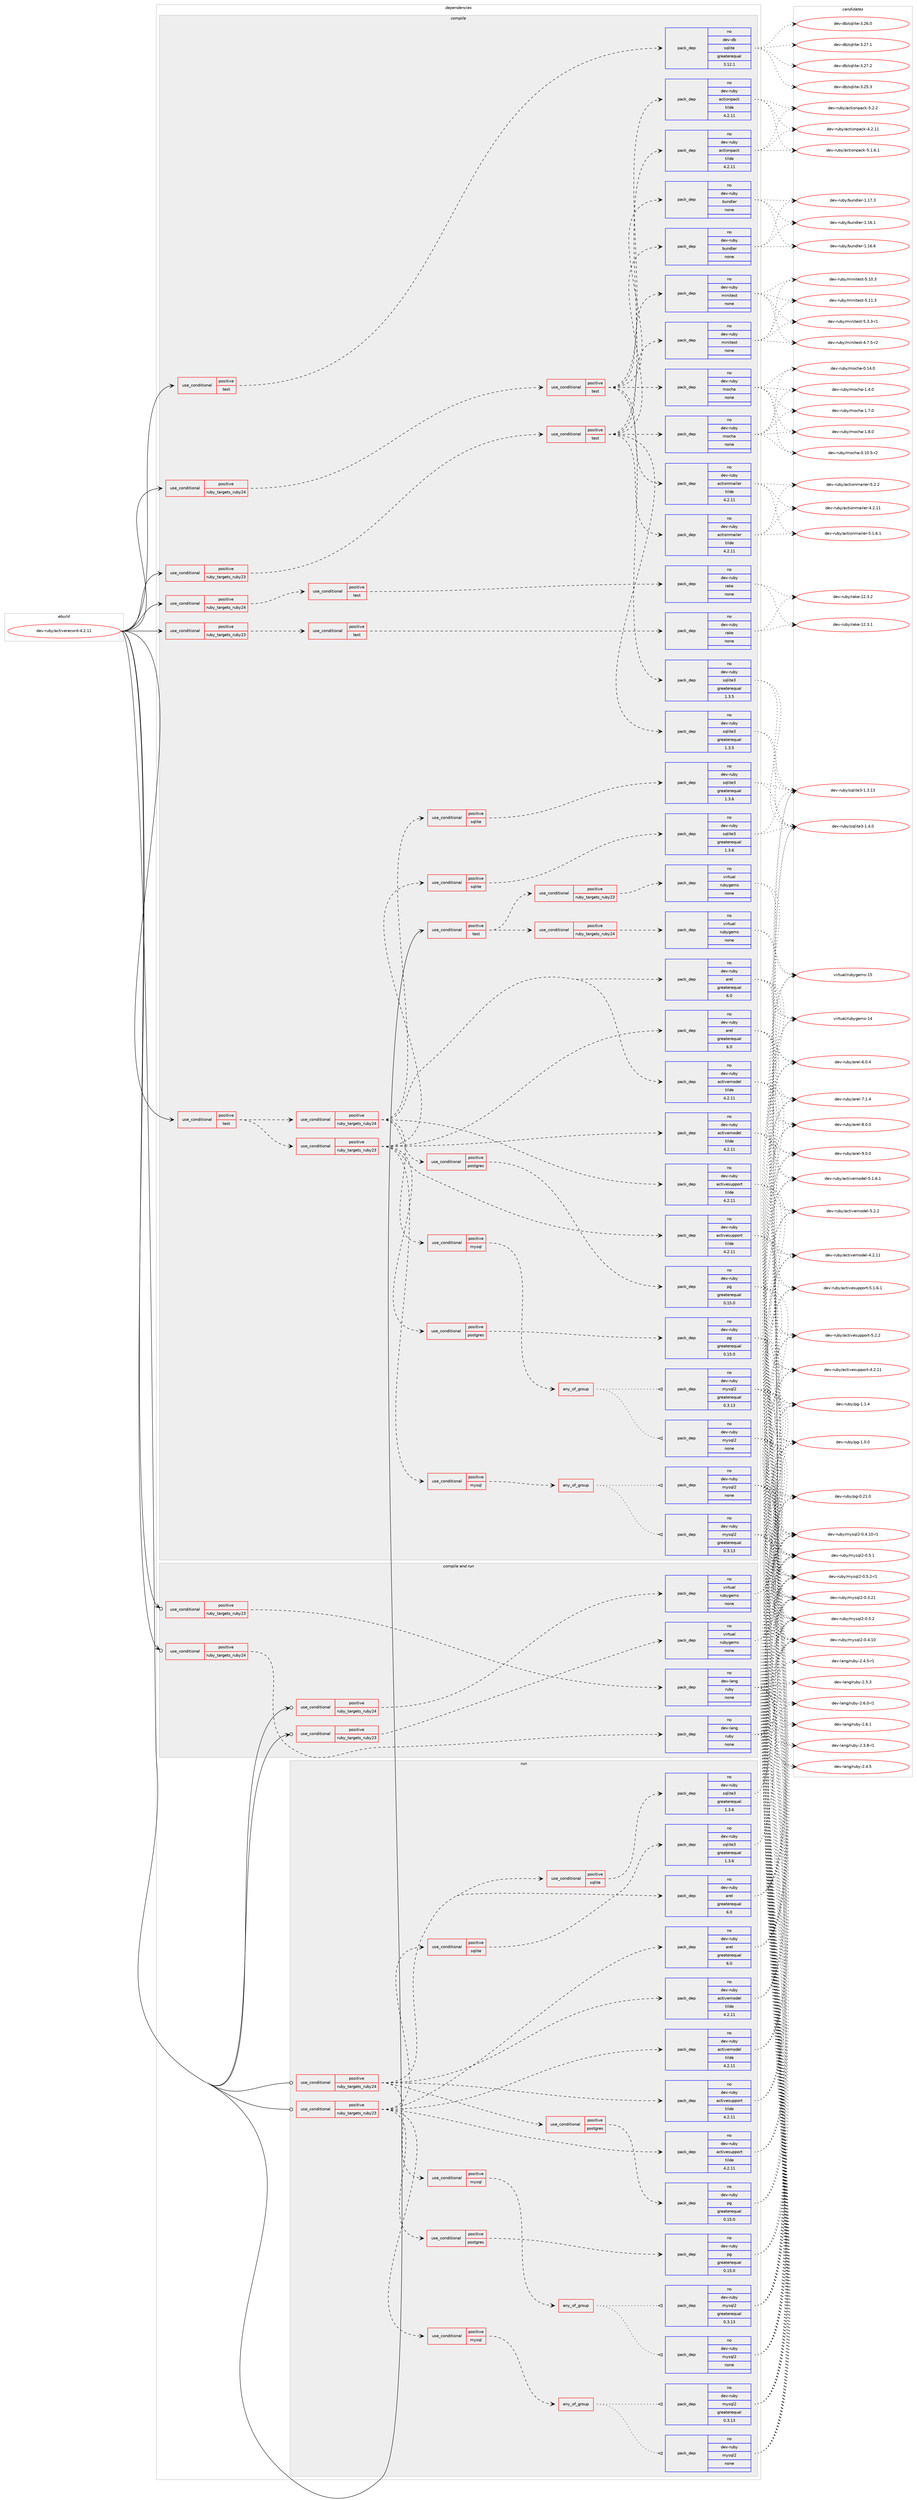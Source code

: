 digraph prolog {

# *************
# Graph options
# *************

newrank=true;
concentrate=true;
compound=true;
graph [rankdir=LR,fontname=Helvetica,fontsize=10,ranksep=1.5];#, ranksep=2.5, nodesep=0.2];
edge  [arrowhead=vee];
node  [fontname=Helvetica,fontsize=10];

# **********
# The ebuild
# **********

subgraph cluster_leftcol {
color=gray;
rank=same;
label=<<i>ebuild</i>>;
id [label="dev-ruby/activerecord-4.2.11", color=red, width=4, href="../dev-ruby/activerecord-4.2.11.svg"];
}

# ****************
# The dependencies
# ****************

subgraph cluster_midcol {
color=gray;
label=<<i>dependencies</i>>;
subgraph cluster_compile {
fillcolor="#eeeeee";
style=filled;
label=<<i>compile</i>>;
subgraph cond392555 {
dependency1479244 [label=<<TABLE BORDER="0" CELLBORDER="1" CELLSPACING="0" CELLPADDING="4"><TR><TD ROWSPAN="3" CELLPADDING="10">use_conditional</TD></TR><TR><TD>positive</TD></TR><TR><TD>ruby_targets_ruby23</TD></TR></TABLE>>, shape=none, color=red];
subgraph cond392556 {
dependency1479245 [label=<<TABLE BORDER="0" CELLBORDER="1" CELLSPACING="0" CELLPADDING="4"><TR><TD ROWSPAN="3" CELLPADDING="10">use_conditional</TD></TR><TR><TD>positive</TD></TR><TR><TD>test</TD></TR></TABLE>>, shape=none, color=red];
subgraph pack1063283 {
dependency1479246 [label=<<TABLE BORDER="0" CELLBORDER="1" CELLSPACING="0" CELLPADDING="4" WIDTH="220"><TR><TD ROWSPAN="6" CELLPADDING="30">pack_dep</TD></TR><TR><TD WIDTH="110">no</TD></TR><TR><TD>dev-ruby</TD></TR><TR><TD>bundler</TD></TR><TR><TD>none</TD></TR><TR><TD></TD></TR></TABLE>>, shape=none, color=blue];
}
dependency1479245:e -> dependency1479246:w [weight=20,style="dashed",arrowhead="vee"];
subgraph pack1063284 {
dependency1479247 [label=<<TABLE BORDER="0" CELLBORDER="1" CELLSPACING="0" CELLPADDING="4" WIDTH="220"><TR><TD ROWSPAN="6" CELLPADDING="30">pack_dep</TD></TR><TR><TD WIDTH="110">no</TD></TR><TR><TD>dev-ruby</TD></TR><TR><TD>actionpack</TD></TR><TR><TD>tilde</TD></TR><TR><TD>4.2.11</TD></TR></TABLE>>, shape=none, color=blue];
}
dependency1479245:e -> dependency1479247:w [weight=20,style="dashed",arrowhead="vee"];
subgraph pack1063285 {
dependency1479248 [label=<<TABLE BORDER="0" CELLBORDER="1" CELLSPACING="0" CELLPADDING="4" WIDTH="220"><TR><TD ROWSPAN="6" CELLPADDING="30">pack_dep</TD></TR><TR><TD WIDTH="110">no</TD></TR><TR><TD>dev-ruby</TD></TR><TR><TD>actionmailer</TD></TR><TR><TD>tilde</TD></TR><TR><TD>4.2.11</TD></TR></TABLE>>, shape=none, color=blue];
}
dependency1479245:e -> dependency1479248:w [weight=20,style="dashed",arrowhead="vee"];
subgraph pack1063286 {
dependency1479249 [label=<<TABLE BORDER="0" CELLBORDER="1" CELLSPACING="0" CELLPADDING="4" WIDTH="220"><TR><TD ROWSPAN="6" CELLPADDING="30">pack_dep</TD></TR><TR><TD WIDTH="110">no</TD></TR><TR><TD>dev-ruby</TD></TR><TR><TD>sqlite3</TD></TR><TR><TD>greaterequal</TD></TR><TR><TD>1.3.5</TD></TR></TABLE>>, shape=none, color=blue];
}
dependency1479245:e -> dependency1479249:w [weight=20,style="dashed",arrowhead="vee"];
subgraph pack1063287 {
dependency1479250 [label=<<TABLE BORDER="0" CELLBORDER="1" CELLSPACING="0" CELLPADDING="4" WIDTH="220"><TR><TD ROWSPAN="6" CELLPADDING="30">pack_dep</TD></TR><TR><TD WIDTH="110">no</TD></TR><TR><TD>dev-ruby</TD></TR><TR><TD>mocha</TD></TR><TR><TD>none</TD></TR><TR><TD></TD></TR></TABLE>>, shape=none, color=blue];
}
dependency1479245:e -> dependency1479250:w [weight=20,style="dashed",arrowhead="vee"];
subgraph pack1063288 {
dependency1479251 [label=<<TABLE BORDER="0" CELLBORDER="1" CELLSPACING="0" CELLPADDING="4" WIDTH="220"><TR><TD ROWSPAN="6" CELLPADDING="30">pack_dep</TD></TR><TR><TD WIDTH="110">no</TD></TR><TR><TD>dev-ruby</TD></TR><TR><TD>minitest</TD></TR><TR><TD>none</TD></TR><TR><TD></TD></TR></TABLE>>, shape=none, color=blue];
}
dependency1479245:e -> dependency1479251:w [weight=20,style="dashed",arrowhead="vee"];
}
dependency1479244:e -> dependency1479245:w [weight=20,style="dashed",arrowhead="vee"];
}
id:e -> dependency1479244:w [weight=20,style="solid",arrowhead="vee"];
subgraph cond392557 {
dependency1479252 [label=<<TABLE BORDER="0" CELLBORDER="1" CELLSPACING="0" CELLPADDING="4"><TR><TD ROWSPAN="3" CELLPADDING="10">use_conditional</TD></TR><TR><TD>positive</TD></TR><TR><TD>ruby_targets_ruby23</TD></TR></TABLE>>, shape=none, color=red];
subgraph cond392558 {
dependency1479253 [label=<<TABLE BORDER="0" CELLBORDER="1" CELLSPACING="0" CELLPADDING="4"><TR><TD ROWSPAN="3" CELLPADDING="10">use_conditional</TD></TR><TR><TD>positive</TD></TR><TR><TD>test</TD></TR></TABLE>>, shape=none, color=red];
subgraph pack1063289 {
dependency1479254 [label=<<TABLE BORDER="0" CELLBORDER="1" CELLSPACING="0" CELLPADDING="4" WIDTH="220"><TR><TD ROWSPAN="6" CELLPADDING="30">pack_dep</TD></TR><TR><TD WIDTH="110">no</TD></TR><TR><TD>dev-ruby</TD></TR><TR><TD>rake</TD></TR><TR><TD>none</TD></TR><TR><TD></TD></TR></TABLE>>, shape=none, color=blue];
}
dependency1479253:e -> dependency1479254:w [weight=20,style="dashed",arrowhead="vee"];
}
dependency1479252:e -> dependency1479253:w [weight=20,style="dashed",arrowhead="vee"];
}
id:e -> dependency1479252:w [weight=20,style="solid",arrowhead="vee"];
subgraph cond392559 {
dependency1479255 [label=<<TABLE BORDER="0" CELLBORDER="1" CELLSPACING="0" CELLPADDING="4"><TR><TD ROWSPAN="3" CELLPADDING="10">use_conditional</TD></TR><TR><TD>positive</TD></TR><TR><TD>ruby_targets_ruby24</TD></TR></TABLE>>, shape=none, color=red];
subgraph cond392560 {
dependency1479256 [label=<<TABLE BORDER="0" CELLBORDER="1" CELLSPACING="0" CELLPADDING="4"><TR><TD ROWSPAN="3" CELLPADDING="10">use_conditional</TD></TR><TR><TD>positive</TD></TR><TR><TD>test</TD></TR></TABLE>>, shape=none, color=red];
subgraph pack1063290 {
dependency1479257 [label=<<TABLE BORDER="0" CELLBORDER="1" CELLSPACING="0" CELLPADDING="4" WIDTH="220"><TR><TD ROWSPAN="6" CELLPADDING="30">pack_dep</TD></TR><TR><TD WIDTH="110">no</TD></TR><TR><TD>dev-ruby</TD></TR><TR><TD>bundler</TD></TR><TR><TD>none</TD></TR><TR><TD></TD></TR></TABLE>>, shape=none, color=blue];
}
dependency1479256:e -> dependency1479257:w [weight=20,style="dashed",arrowhead="vee"];
subgraph pack1063291 {
dependency1479258 [label=<<TABLE BORDER="0" CELLBORDER="1" CELLSPACING="0" CELLPADDING="4" WIDTH="220"><TR><TD ROWSPAN="6" CELLPADDING="30">pack_dep</TD></TR><TR><TD WIDTH="110">no</TD></TR><TR><TD>dev-ruby</TD></TR><TR><TD>actionpack</TD></TR><TR><TD>tilde</TD></TR><TR><TD>4.2.11</TD></TR></TABLE>>, shape=none, color=blue];
}
dependency1479256:e -> dependency1479258:w [weight=20,style="dashed",arrowhead="vee"];
subgraph pack1063292 {
dependency1479259 [label=<<TABLE BORDER="0" CELLBORDER="1" CELLSPACING="0" CELLPADDING="4" WIDTH="220"><TR><TD ROWSPAN="6" CELLPADDING="30">pack_dep</TD></TR><TR><TD WIDTH="110">no</TD></TR><TR><TD>dev-ruby</TD></TR><TR><TD>actionmailer</TD></TR><TR><TD>tilde</TD></TR><TR><TD>4.2.11</TD></TR></TABLE>>, shape=none, color=blue];
}
dependency1479256:e -> dependency1479259:w [weight=20,style="dashed",arrowhead="vee"];
subgraph pack1063293 {
dependency1479260 [label=<<TABLE BORDER="0" CELLBORDER="1" CELLSPACING="0" CELLPADDING="4" WIDTH="220"><TR><TD ROWSPAN="6" CELLPADDING="30">pack_dep</TD></TR><TR><TD WIDTH="110">no</TD></TR><TR><TD>dev-ruby</TD></TR><TR><TD>sqlite3</TD></TR><TR><TD>greaterequal</TD></TR><TR><TD>1.3.5</TD></TR></TABLE>>, shape=none, color=blue];
}
dependency1479256:e -> dependency1479260:w [weight=20,style="dashed",arrowhead="vee"];
subgraph pack1063294 {
dependency1479261 [label=<<TABLE BORDER="0" CELLBORDER="1" CELLSPACING="0" CELLPADDING="4" WIDTH="220"><TR><TD ROWSPAN="6" CELLPADDING="30">pack_dep</TD></TR><TR><TD WIDTH="110">no</TD></TR><TR><TD>dev-ruby</TD></TR><TR><TD>mocha</TD></TR><TR><TD>none</TD></TR><TR><TD></TD></TR></TABLE>>, shape=none, color=blue];
}
dependency1479256:e -> dependency1479261:w [weight=20,style="dashed",arrowhead="vee"];
subgraph pack1063295 {
dependency1479262 [label=<<TABLE BORDER="0" CELLBORDER="1" CELLSPACING="0" CELLPADDING="4" WIDTH="220"><TR><TD ROWSPAN="6" CELLPADDING="30">pack_dep</TD></TR><TR><TD WIDTH="110">no</TD></TR><TR><TD>dev-ruby</TD></TR><TR><TD>minitest</TD></TR><TR><TD>none</TD></TR><TR><TD></TD></TR></TABLE>>, shape=none, color=blue];
}
dependency1479256:e -> dependency1479262:w [weight=20,style="dashed",arrowhead="vee"];
}
dependency1479255:e -> dependency1479256:w [weight=20,style="dashed",arrowhead="vee"];
}
id:e -> dependency1479255:w [weight=20,style="solid",arrowhead="vee"];
subgraph cond392561 {
dependency1479263 [label=<<TABLE BORDER="0" CELLBORDER="1" CELLSPACING="0" CELLPADDING="4"><TR><TD ROWSPAN="3" CELLPADDING="10">use_conditional</TD></TR><TR><TD>positive</TD></TR><TR><TD>ruby_targets_ruby24</TD></TR></TABLE>>, shape=none, color=red];
subgraph cond392562 {
dependency1479264 [label=<<TABLE BORDER="0" CELLBORDER="1" CELLSPACING="0" CELLPADDING="4"><TR><TD ROWSPAN="3" CELLPADDING="10">use_conditional</TD></TR><TR><TD>positive</TD></TR><TR><TD>test</TD></TR></TABLE>>, shape=none, color=red];
subgraph pack1063296 {
dependency1479265 [label=<<TABLE BORDER="0" CELLBORDER="1" CELLSPACING="0" CELLPADDING="4" WIDTH="220"><TR><TD ROWSPAN="6" CELLPADDING="30">pack_dep</TD></TR><TR><TD WIDTH="110">no</TD></TR><TR><TD>dev-ruby</TD></TR><TR><TD>rake</TD></TR><TR><TD>none</TD></TR><TR><TD></TD></TR></TABLE>>, shape=none, color=blue];
}
dependency1479264:e -> dependency1479265:w [weight=20,style="dashed",arrowhead="vee"];
}
dependency1479263:e -> dependency1479264:w [weight=20,style="dashed",arrowhead="vee"];
}
id:e -> dependency1479263:w [weight=20,style="solid",arrowhead="vee"];
subgraph cond392563 {
dependency1479266 [label=<<TABLE BORDER="0" CELLBORDER="1" CELLSPACING="0" CELLPADDING="4"><TR><TD ROWSPAN="3" CELLPADDING="10">use_conditional</TD></TR><TR><TD>positive</TD></TR><TR><TD>test</TD></TR></TABLE>>, shape=none, color=red];
subgraph cond392564 {
dependency1479267 [label=<<TABLE BORDER="0" CELLBORDER="1" CELLSPACING="0" CELLPADDING="4"><TR><TD ROWSPAN="3" CELLPADDING="10">use_conditional</TD></TR><TR><TD>positive</TD></TR><TR><TD>ruby_targets_ruby23</TD></TR></TABLE>>, shape=none, color=red];
subgraph pack1063297 {
dependency1479268 [label=<<TABLE BORDER="0" CELLBORDER="1" CELLSPACING="0" CELLPADDING="4" WIDTH="220"><TR><TD ROWSPAN="6" CELLPADDING="30">pack_dep</TD></TR><TR><TD WIDTH="110">no</TD></TR><TR><TD>dev-ruby</TD></TR><TR><TD>activesupport</TD></TR><TR><TD>tilde</TD></TR><TR><TD>4.2.11</TD></TR></TABLE>>, shape=none, color=blue];
}
dependency1479267:e -> dependency1479268:w [weight=20,style="dashed",arrowhead="vee"];
subgraph pack1063298 {
dependency1479269 [label=<<TABLE BORDER="0" CELLBORDER="1" CELLSPACING="0" CELLPADDING="4" WIDTH="220"><TR><TD ROWSPAN="6" CELLPADDING="30">pack_dep</TD></TR><TR><TD WIDTH="110">no</TD></TR><TR><TD>dev-ruby</TD></TR><TR><TD>activemodel</TD></TR><TR><TD>tilde</TD></TR><TR><TD>4.2.11</TD></TR></TABLE>>, shape=none, color=blue];
}
dependency1479267:e -> dependency1479269:w [weight=20,style="dashed",arrowhead="vee"];
subgraph pack1063299 {
dependency1479270 [label=<<TABLE BORDER="0" CELLBORDER="1" CELLSPACING="0" CELLPADDING="4" WIDTH="220"><TR><TD ROWSPAN="6" CELLPADDING="30">pack_dep</TD></TR><TR><TD WIDTH="110">no</TD></TR><TR><TD>dev-ruby</TD></TR><TR><TD>arel</TD></TR><TR><TD>greaterequal</TD></TR><TR><TD>6.0</TD></TR></TABLE>>, shape=none, color=blue];
}
dependency1479267:e -> dependency1479270:w [weight=20,style="dashed",arrowhead="vee"];
subgraph cond392565 {
dependency1479271 [label=<<TABLE BORDER="0" CELLBORDER="1" CELLSPACING="0" CELLPADDING="4"><TR><TD ROWSPAN="3" CELLPADDING="10">use_conditional</TD></TR><TR><TD>positive</TD></TR><TR><TD>sqlite</TD></TR></TABLE>>, shape=none, color=red];
subgraph pack1063300 {
dependency1479272 [label=<<TABLE BORDER="0" CELLBORDER="1" CELLSPACING="0" CELLPADDING="4" WIDTH="220"><TR><TD ROWSPAN="6" CELLPADDING="30">pack_dep</TD></TR><TR><TD WIDTH="110">no</TD></TR><TR><TD>dev-ruby</TD></TR><TR><TD>sqlite3</TD></TR><TR><TD>greaterequal</TD></TR><TR><TD>1.3.6</TD></TR></TABLE>>, shape=none, color=blue];
}
dependency1479271:e -> dependency1479272:w [weight=20,style="dashed",arrowhead="vee"];
}
dependency1479267:e -> dependency1479271:w [weight=20,style="dashed",arrowhead="vee"];
subgraph cond392566 {
dependency1479273 [label=<<TABLE BORDER="0" CELLBORDER="1" CELLSPACING="0" CELLPADDING="4"><TR><TD ROWSPAN="3" CELLPADDING="10">use_conditional</TD></TR><TR><TD>positive</TD></TR><TR><TD>mysql</TD></TR></TABLE>>, shape=none, color=red];
subgraph any22818 {
dependency1479274 [label=<<TABLE BORDER="0" CELLBORDER="1" CELLSPACING="0" CELLPADDING="4"><TR><TD CELLPADDING="10">any_of_group</TD></TR></TABLE>>, shape=none, color=red];subgraph pack1063301 {
dependency1479275 [label=<<TABLE BORDER="0" CELLBORDER="1" CELLSPACING="0" CELLPADDING="4" WIDTH="220"><TR><TD ROWSPAN="6" CELLPADDING="30">pack_dep</TD></TR><TR><TD WIDTH="110">no</TD></TR><TR><TD>dev-ruby</TD></TR><TR><TD>mysql2</TD></TR><TR><TD>none</TD></TR><TR><TD></TD></TR></TABLE>>, shape=none, color=blue];
}
dependency1479274:e -> dependency1479275:w [weight=20,style="dotted",arrowhead="oinv"];
subgraph pack1063302 {
dependency1479276 [label=<<TABLE BORDER="0" CELLBORDER="1" CELLSPACING="0" CELLPADDING="4" WIDTH="220"><TR><TD ROWSPAN="6" CELLPADDING="30">pack_dep</TD></TR><TR><TD WIDTH="110">no</TD></TR><TR><TD>dev-ruby</TD></TR><TR><TD>mysql2</TD></TR><TR><TD>greaterequal</TD></TR><TR><TD>0.3.13</TD></TR></TABLE>>, shape=none, color=blue];
}
dependency1479274:e -> dependency1479276:w [weight=20,style="dotted",arrowhead="oinv"];
}
dependency1479273:e -> dependency1479274:w [weight=20,style="dashed",arrowhead="vee"];
}
dependency1479267:e -> dependency1479273:w [weight=20,style="dashed",arrowhead="vee"];
subgraph cond392567 {
dependency1479277 [label=<<TABLE BORDER="0" CELLBORDER="1" CELLSPACING="0" CELLPADDING="4"><TR><TD ROWSPAN="3" CELLPADDING="10">use_conditional</TD></TR><TR><TD>positive</TD></TR><TR><TD>postgres</TD></TR></TABLE>>, shape=none, color=red];
subgraph pack1063303 {
dependency1479278 [label=<<TABLE BORDER="0" CELLBORDER="1" CELLSPACING="0" CELLPADDING="4" WIDTH="220"><TR><TD ROWSPAN="6" CELLPADDING="30">pack_dep</TD></TR><TR><TD WIDTH="110">no</TD></TR><TR><TD>dev-ruby</TD></TR><TR><TD>pg</TD></TR><TR><TD>greaterequal</TD></TR><TR><TD>0.15.0</TD></TR></TABLE>>, shape=none, color=blue];
}
dependency1479277:e -> dependency1479278:w [weight=20,style="dashed",arrowhead="vee"];
}
dependency1479267:e -> dependency1479277:w [weight=20,style="dashed",arrowhead="vee"];
}
dependency1479266:e -> dependency1479267:w [weight=20,style="dashed",arrowhead="vee"];
subgraph cond392568 {
dependency1479279 [label=<<TABLE BORDER="0" CELLBORDER="1" CELLSPACING="0" CELLPADDING="4"><TR><TD ROWSPAN="3" CELLPADDING="10">use_conditional</TD></TR><TR><TD>positive</TD></TR><TR><TD>ruby_targets_ruby24</TD></TR></TABLE>>, shape=none, color=red];
subgraph pack1063304 {
dependency1479280 [label=<<TABLE BORDER="0" CELLBORDER="1" CELLSPACING="0" CELLPADDING="4" WIDTH="220"><TR><TD ROWSPAN="6" CELLPADDING="30">pack_dep</TD></TR><TR><TD WIDTH="110">no</TD></TR><TR><TD>dev-ruby</TD></TR><TR><TD>activesupport</TD></TR><TR><TD>tilde</TD></TR><TR><TD>4.2.11</TD></TR></TABLE>>, shape=none, color=blue];
}
dependency1479279:e -> dependency1479280:w [weight=20,style="dashed",arrowhead="vee"];
subgraph pack1063305 {
dependency1479281 [label=<<TABLE BORDER="0" CELLBORDER="1" CELLSPACING="0" CELLPADDING="4" WIDTH="220"><TR><TD ROWSPAN="6" CELLPADDING="30">pack_dep</TD></TR><TR><TD WIDTH="110">no</TD></TR><TR><TD>dev-ruby</TD></TR><TR><TD>activemodel</TD></TR><TR><TD>tilde</TD></TR><TR><TD>4.2.11</TD></TR></TABLE>>, shape=none, color=blue];
}
dependency1479279:e -> dependency1479281:w [weight=20,style="dashed",arrowhead="vee"];
subgraph pack1063306 {
dependency1479282 [label=<<TABLE BORDER="0" CELLBORDER="1" CELLSPACING="0" CELLPADDING="4" WIDTH="220"><TR><TD ROWSPAN="6" CELLPADDING="30">pack_dep</TD></TR><TR><TD WIDTH="110">no</TD></TR><TR><TD>dev-ruby</TD></TR><TR><TD>arel</TD></TR><TR><TD>greaterequal</TD></TR><TR><TD>6.0</TD></TR></TABLE>>, shape=none, color=blue];
}
dependency1479279:e -> dependency1479282:w [weight=20,style="dashed",arrowhead="vee"];
subgraph cond392569 {
dependency1479283 [label=<<TABLE BORDER="0" CELLBORDER="1" CELLSPACING="0" CELLPADDING="4"><TR><TD ROWSPAN="3" CELLPADDING="10">use_conditional</TD></TR><TR><TD>positive</TD></TR><TR><TD>sqlite</TD></TR></TABLE>>, shape=none, color=red];
subgraph pack1063307 {
dependency1479284 [label=<<TABLE BORDER="0" CELLBORDER="1" CELLSPACING="0" CELLPADDING="4" WIDTH="220"><TR><TD ROWSPAN="6" CELLPADDING="30">pack_dep</TD></TR><TR><TD WIDTH="110">no</TD></TR><TR><TD>dev-ruby</TD></TR><TR><TD>sqlite3</TD></TR><TR><TD>greaterequal</TD></TR><TR><TD>1.3.6</TD></TR></TABLE>>, shape=none, color=blue];
}
dependency1479283:e -> dependency1479284:w [weight=20,style="dashed",arrowhead="vee"];
}
dependency1479279:e -> dependency1479283:w [weight=20,style="dashed",arrowhead="vee"];
subgraph cond392570 {
dependency1479285 [label=<<TABLE BORDER="0" CELLBORDER="1" CELLSPACING="0" CELLPADDING="4"><TR><TD ROWSPAN="3" CELLPADDING="10">use_conditional</TD></TR><TR><TD>positive</TD></TR><TR><TD>mysql</TD></TR></TABLE>>, shape=none, color=red];
subgraph any22819 {
dependency1479286 [label=<<TABLE BORDER="0" CELLBORDER="1" CELLSPACING="0" CELLPADDING="4"><TR><TD CELLPADDING="10">any_of_group</TD></TR></TABLE>>, shape=none, color=red];subgraph pack1063308 {
dependency1479287 [label=<<TABLE BORDER="0" CELLBORDER="1" CELLSPACING="0" CELLPADDING="4" WIDTH="220"><TR><TD ROWSPAN="6" CELLPADDING="30">pack_dep</TD></TR><TR><TD WIDTH="110">no</TD></TR><TR><TD>dev-ruby</TD></TR><TR><TD>mysql2</TD></TR><TR><TD>none</TD></TR><TR><TD></TD></TR></TABLE>>, shape=none, color=blue];
}
dependency1479286:e -> dependency1479287:w [weight=20,style="dotted",arrowhead="oinv"];
subgraph pack1063309 {
dependency1479288 [label=<<TABLE BORDER="0" CELLBORDER="1" CELLSPACING="0" CELLPADDING="4" WIDTH="220"><TR><TD ROWSPAN="6" CELLPADDING="30">pack_dep</TD></TR><TR><TD WIDTH="110">no</TD></TR><TR><TD>dev-ruby</TD></TR><TR><TD>mysql2</TD></TR><TR><TD>greaterequal</TD></TR><TR><TD>0.3.13</TD></TR></TABLE>>, shape=none, color=blue];
}
dependency1479286:e -> dependency1479288:w [weight=20,style="dotted",arrowhead="oinv"];
}
dependency1479285:e -> dependency1479286:w [weight=20,style="dashed",arrowhead="vee"];
}
dependency1479279:e -> dependency1479285:w [weight=20,style="dashed",arrowhead="vee"];
subgraph cond392571 {
dependency1479289 [label=<<TABLE BORDER="0" CELLBORDER="1" CELLSPACING="0" CELLPADDING="4"><TR><TD ROWSPAN="3" CELLPADDING="10">use_conditional</TD></TR><TR><TD>positive</TD></TR><TR><TD>postgres</TD></TR></TABLE>>, shape=none, color=red];
subgraph pack1063310 {
dependency1479290 [label=<<TABLE BORDER="0" CELLBORDER="1" CELLSPACING="0" CELLPADDING="4" WIDTH="220"><TR><TD ROWSPAN="6" CELLPADDING="30">pack_dep</TD></TR><TR><TD WIDTH="110">no</TD></TR><TR><TD>dev-ruby</TD></TR><TR><TD>pg</TD></TR><TR><TD>greaterequal</TD></TR><TR><TD>0.15.0</TD></TR></TABLE>>, shape=none, color=blue];
}
dependency1479289:e -> dependency1479290:w [weight=20,style="dashed",arrowhead="vee"];
}
dependency1479279:e -> dependency1479289:w [weight=20,style="dashed",arrowhead="vee"];
}
dependency1479266:e -> dependency1479279:w [weight=20,style="dashed",arrowhead="vee"];
}
id:e -> dependency1479266:w [weight=20,style="solid",arrowhead="vee"];
subgraph cond392572 {
dependency1479291 [label=<<TABLE BORDER="0" CELLBORDER="1" CELLSPACING="0" CELLPADDING="4"><TR><TD ROWSPAN="3" CELLPADDING="10">use_conditional</TD></TR><TR><TD>positive</TD></TR><TR><TD>test</TD></TR></TABLE>>, shape=none, color=red];
subgraph cond392573 {
dependency1479292 [label=<<TABLE BORDER="0" CELLBORDER="1" CELLSPACING="0" CELLPADDING="4"><TR><TD ROWSPAN="3" CELLPADDING="10">use_conditional</TD></TR><TR><TD>positive</TD></TR><TR><TD>ruby_targets_ruby23</TD></TR></TABLE>>, shape=none, color=red];
subgraph pack1063311 {
dependency1479293 [label=<<TABLE BORDER="0" CELLBORDER="1" CELLSPACING="0" CELLPADDING="4" WIDTH="220"><TR><TD ROWSPAN="6" CELLPADDING="30">pack_dep</TD></TR><TR><TD WIDTH="110">no</TD></TR><TR><TD>virtual</TD></TR><TR><TD>rubygems</TD></TR><TR><TD>none</TD></TR><TR><TD></TD></TR></TABLE>>, shape=none, color=blue];
}
dependency1479292:e -> dependency1479293:w [weight=20,style="dashed",arrowhead="vee"];
}
dependency1479291:e -> dependency1479292:w [weight=20,style="dashed",arrowhead="vee"];
subgraph cond392574 {
dependency1479294 [label=<<TABLE BORDER="0" CELLBORDER="1" CELLSPACING="0" CELLPADDING="4"><TR><TD ROWSPAN="3" CELLPADDING="10">use_conditional</TD></TR><TR><TD>positive</TD></TR><TR><TD>ruby_targets_ruby24</TD></TR></TABLE>>, shape=none, color=red];
subgraph pack1063312 {
dependency1479295 [label=<<TABLE BORDER="0" CELLBORDER="1" CELLSPACING="0" CELLPADDING="4" WIDTH="220"><TR><TD ROWSPAN="6" CELLPADDING="30">pack_dep</TD></TR><TR><TD WIDTH="110">no</TD></TR><TR><TD>virtual</TD></TR><TR><TD>rubygems</TD></TR><TR><TD>none</TD></TR><TR><TD></TD></TR></TABLE>>, shape=none, color=blue];
}
dependency1479294:e -> dependency1479295:w [weight=20,style="dashed",arrowhead="vee"];
}
dependency1479291:e -> dependency1479294:w [weight=20,style="dashed",arrowhead="vee"];
}
id:e -> dependency1479291:w [weight=20,style="solid",arrowhead="vee"];
subgraph cond392575 {
dependency1479296 [label=<<TABLE BORDER="0" CELLBORDER="1" CELLSPACING="0" CELLPADDING="4"><TR><TD ROWSPAN="3" CELLPADDING="10">use_conditional</TD></TR><TR><TD>positive</TD></TR><TR><TD>test</TD></TR></TABLE>>, shape=none, color=red];
subgraph pack1063313 {
dependency1479297 [label=<<TABLE BORDER="0" CELLBORDER="1" CELLSPACING="0" CELLPADDING="4" WIDTH="220"><TR><TD ROWSPAN="6" CELLPADDING="30">pack_dep</TD></TR><TR><TD WIDTH="110">no</TD></TR><TR><TD>dev-db</TD></TR><TR><TD>sqlite</TD></TR><TR><TD>greaterequal</TD></TR><TR><TD>3.12.1</TD></TR></TABLE>>, shape=none, color=blue];
}
dependency1479296:e -> dependency1479297:w [weight=20,style="dashed",arrowhead="vee"];
}
id:e -> dependency1479296:w [weight=20,style="solid",arrowhead="vee"];
}
subgraph cluster_compileandrun {
fillcolor="#eeeeee";
style=filled;
label=<<i>compile and run</i>>;
subgraph cond392576 {
dependency1479298 [label=<<TABLE BORDER="0" CELLBORDER="1" CELLSPACING="0" CELLPADDING="4"><TR><TD ROWSPAN="3" CELLPADDING="10">use_conditional</TD></TR><TR><TD>positive</TD></TR><TR><TD>ruby_targets_ruby23</TD></TR></TABLE>>, shape=none, color=red];
subgraph pack1063314 {
dependency1479299 [label=<<TABLE BORDER="0" CELLBORDER="1" CELLSPACING="0" CELLPADDING="4" WIDTH="220"><TR><TD ROWSPAN="6" CELLPADDING="30">pack_dep</TD></TR><TR><TD WIDTH="110">no</TD></TR><TR><TD>dev-lang</TD></TR><TR><TD>ruby</TD></TR><TR><TD>none</TD></TR><TR><TD></TD></TR></TABLE>>, shape=none, color=blue];
}
dependency1479298:e -> dependency1479299:w [weight=20,style="dashed",arrowhead="vee"];
}
id:e -> dependency1479298:w [weight=20,style="solid",arrowhead="odotvee"];
subgraph cond392577 {
dependency1479300 [label=<<TABLE BORDER="0" CELLBORDER="1" CELLSPACING="0" CELLPADDING="4"><TR><TD ROWSPAN="3" CELLPADDING="10">use_conditional</TD></TR><TR><TD>positive</TD></TR><TR><TD>ruby_targets_ruby23</TD></TR></TABLE>>, shape=none, color=red];
subgraph pack1063315 {
dependency1479301 [label=<<TABLE BORDER="0" CELLBORDER="1" CELLSPACING="0" CELLPADDING="4" WIDTH="220"><TR><TD ROWSPAN="6" CELLPADDING="30">pack_dep</TD></TR><TR><TD WIDTH="110">no</TD></TR><TR><TD>virtual</TD></TR><TR><TD>rubygems</TD></TR><TR><TD>none</TD></TR><TR><TD></TD></TR></TABLE>>, shape=none, color=blue];
}
dependency1479300:e -> dependency1479301:w [weight=20,style="dashed",arrowhead="vee"];
}
id:e -> dependency1479300:w [weight=20,style="solid",arrowhead="odotvee"];
subgraph cond392578 {
dependency1479302 [label=<<TABLE BORDER="0" CELLBORDER="1" CELLSPACING="0" CELLPADDING="4"><TR><TD ROWSPAN="3" CELLPADDING="10">use_conditional</TD></TR><TR><TD>positive</TD></TR><TR><TD>ruby_targets_ruby24</TD></TR></TABLE>>, shape=none, color=red];
subgraph pack1063316 {
dependency1479303 [label=<<TABLE BORDER="0" CELLBORDER="1" CELLSPACING="0" CELLPADDING="4" WIDTH="220"><TR><TD ROWSPAN="6" CELLPADDING="30">pack_dep</TD></TR><TR><TD WIDTH="110">no</TD></TR><TR><TD>dev-lang</TD></TR><TR><TD>ruby</TD></TR><TR><TD>none</TD></TR><TR><TD></TD></TR></TABLE>>, shape=none, color=blue];
}
dependency1479302:e -> dependency1479303:w [weight=20,style="dashed",arrowhead="vee"];
}
id:e -> dependency1479302:w [weight=20,style="solid",arrowhead="odotvee"];
subgraph cond392579 {
dependency1479304 [label=<<TABLE BORDER="0" CELLBORDER="1" CELLSPACING="0" CELLPADDING="4"><TR><TD ROWSPAN="3" CELLPADDING="10">use_conditional</TD></TR><TR><TD>positive</TD></TR><TR><TD>ruby_targets_ruby24</TD></TR></TABLE>>, shape=none, color=red];
subgraph pack1063317 {
dependency1479305 [label=<<TABLE BORDER="0" CELLBORDER="1" CELLSPACING="0" CELLPADDING="4" WIDTH="220"><TR><TD ROWSPAN="6" CELLPADDING="30">pack_dep</TD></TR><TR><TD WIDTH="110">no</TD></TR><TR><TD>virtual</TD></TR><TR><TD>rubygems</TD></TR><TR><TD>none</TD></TR><TR><TD></TD></TR></TABLE>>, shape=none, color=blue];
}
dependency1479304:e -> dependency1479305:w [weight=20,style="dashed",arrowhead="vee"];
}
id:e -> dependency1479304:w [weight=20,style="solid",arrowhead="odotvee"];
}
subgraph cluster_run {
fillcolor="#eeeeee";
style=filled;
label=<<i>run</i>>;
subgraph cond392580 {
dependency1479306 [label=<<TABLE BORDER="0" CELLBORDER="1" CELLSPACING="0" CELLPADDING="4"><TR><TD ROWSPAN="3" CELLPADDING="10">use_conditional</TD></TR><TR><TD>positive</TD></TR><TR><TD>ruby_targets_ruby23</TD></TR></TABLE>>, shape=none, color=red];
subgraph pack1063318 {
dependency1479307 [label=<<TABLE BORDER="0" CELLBORDER="1" CELLSPACING="0" CELLPADDING="4" WIDTH="220"><TR><TD ROWSPAN="6" CELLPADDING="30">pack_dep</TD></TR><TR><TD WIDTH="110">no</TD></TR><TR><TD>dev-ruby</TD></TR><TR><TD>activesupport</TD></TR><TR><TD>tilde</TD></TR><TR><TD>4.2.11</TD></TR></TABLE>>, shape=none, color=blue];
}
dependency1479306:e -> dependency1479307:w [weight=20,style="dashed",arrowhead="vee"];
subgraph pack1063319 {
dependency1479308 [label=<<TABLE BORDER="0" CELLBORDER="1" CELLSPACING="0" CELLPADDING="4" WIDTH="220"><TR><TD ROWSPAN="6" CELLPADDING="30">pack_dep</TD></TR><TR><TD WIDTH="110">no</TD></TR><TR><TD>dev-ruby</TD></TR><TR><TD>activemodel</TD></TR><TR><TD>tilde</TD></TR><TR><TD>4.2.11</TD></TR></TABLE>>, shape=none, color=blue];
}
dependency1479306:e -> dependency1479308:w [weight=20,style="dashed",arrowhead="vee"];
subgraph pack1063320 {
dependency1479309 [label=<<TABLE BORDER="0" CELLBORDER="1" CELLSPACING="0" CELLPADDING="4" WIDTH="220"><TR><TD ROWSPAN="6" CELLPADDING="30">pack_dep</TD></TR><TR><TD WIDTH="110">no</TD></TR><TR><TD>dev-ruby</TD></TR><TR><TD>arel</TD></TR><TR><TD>greaterequal</TD></TR><TR><TD>6.0</TD></TR></TABLE>>, shape=none, color=blue];
}
dependency1479306:e -> dependency1479309:w [weight=20,style="dashed",arrowhead="vee"];
subgraph cond392581 {
dependency1479310 [label=<<TABLE BORDER="0" CELLBORDER="1" CELLSPACING="0" CELLPADDING="4"><TR><TD ROWSPAN="3" CELLPADDING="10">use_conditional</TD></TR><TR><TD>positive</TD></TR><TR><TD>sqlite</TD></TR></TABLE>>, shape=none, color=red];
subgraph pack1063321 {
dependency1479311 [label=<<TABLE BORDER="0" CELLBORDER="1" CELLSPACING="0" CELLPADDING="4" WIDTH="220"><TR><TD ROWSPAN="6" CELLPADDING="30">pack_dep</TD></TR><TR><TD WIDTH="110">no</TD></TR><TR><TD>dev-ruby</TD></TR><TR><TD>sqlite3</TD></TR><TR><TD>greaterequal</TD></TR><TR><TD>1.3.6</TD></TR></TABLE>>, shape=none, color=blue];
}
dependency1479310:e -> dependency1479311:w [weight=20,style="dashed",arrowhead="vee"];
}
dependency1479306:e -> dependency1479310:w [weight=20,style="dashed",arrowhead="vee"];
subgraph cond392582 {
dependency1479312 [label=<<TABLE BORDER="0" CELLBORDER="1" CELLSPACING="0" CELLPADDING="4"><TR><TD ROWSPAN="3" CELLPADDING="10">use_conditional</TD></TR><TR><TD>positive</TD></TR><TR><TD>mysql</TD></TR></TABLE>>, shape=none, color=red];
subgraph any22820 {
dependency1479313 [label=<<TABLE BORDER="0" CELLBORDER="1" CELLSPACING="0" CELLPADDING="4"><TR><TD CELLPADDING="10">any_of_group</TD></TR></TABLE>>, shape=none, color=red];subgraph pack1063322 {
dependency1479314 [label=<<TABLE BORDER="0" CELLBORDER="1" CELLSPACING="0" CELLPADDING="4" WIDTH="220"><TR><TD ROWSPAN="6" CELLPADDING="30">pack_dep</TD></TR><TR><TD WIDTH="110">no</TD></TR><TR><TD>dev-ruby</TD></TR><TR><TD>mysql2</TD></TR><TR><TD>none</TD></TR><TR><TD></TD></TR></TABLE>>, shape=none, color=blue];
}
dependency1479313:e -> dependency1479314:w [weight=20,style="dotted",arrowhead="oinv"];
subgraph pack1063323 {
dependency1479315 [label=<<TABLE BORDER="0" CELLBORDER="1" CELLSPACING="0" CELLPADDING="4" WIDTH="220"><TR><TD ROWSPAN="6" CELLPADDING="30">pack_dep</TD></TR><TR><TD WIDTH="110">no</TD></TR><TR><TD>dev-ruby</TD></TR><TR><TD>mysql2</TD></TR><TR><TD>greaterequal</TD></TR><TR><TD>0.3.13</TD></TR></TABLE>>, shape=none, color=blue];
}
dependency1479313:e -> dependency1479315:w [weight=20,style="dotted",arrowhead="oinv"];
}
dependency1479312:e -> dependency1479313:w [weight=20,style="dashed",arrowhead="vee"];
}
dependency1479306:e -> dependency1479312:w [weight=20,style="dashed",arrowhead="vee"];
subgraph cond392583 {
dependency1479316 [label=<<TABLE BORDER="0" CELLBORDER="1" CELLSPACING="0" CELLPADDING="4"><TR><TD ROWSPAN="3" CELLPADDING="10">use_conditional</TD></TR><TR><TD>positive</TD></TR><TR><TD>postgres</TD></TR></TABLE>>, shape=none, color=red];
subgraph pack1063324 {
dependency1479317 [label=<<TABLE BORDER="0" CELLBORDER="1" CELLSPACING="0" CELLPADDING="4" WIDTH="220"><TR><TD ROWSPAN="6" CELLPADDING="30">pack_dep</TD></TR><TR><TD WIDTH="110">no</TD></TR><TR><TD>dev-ruby</TD></TR><TR><TD>pg</TD></TR><TR><TD>greaterequal</TD></TR><TR><TD>0.15.0</TD></TR></TABLE>>, shape=none, color=blue];
}
dependency1479316:e -> dependency1479317:w [weight=20,style="dashed",arrowhead="vee"];
}
dependency1479306:e -> dependency1479316:w [weight=20,style="dashed",arrowhead="vee"];
}
id:e -> dependency1479306:w [weight=20,style="solid",arrowhead="odot"];
subgraph cond392584 {
dependency1479318 [label=<<TABLE BORDER="0" CELLBORDER="1" CELLSPACING="0" CELLPADDING="4"><TR><TD ROWSPAN="3" CELLPADDING="10">use_conditional</TD></TR><TR><TD>positive</TD></TR><TR><TD>ruby_targets_ruby24</TD></TR></TABLE>>, shape=none, color=red];
subgraph pack1063325 {
dependency1479319 [label=<<TABLE BORDER="0" CELLBORDER="1" CELLSPACING="0" CELLPADDING="4" WIDTH="220"><TR><TD ROWSPAN="6" CELLPADDING="30">pack_dep</TD></TR><TR><TD WIDTH="110">no</TD></TR><TR><TD>dev-ruby</TD></TR><TR><TD>activesupport</TD></TR><TR><TD>tilde</TD></TR><TR><TD>4.2.11</TD></TR></TABLE>>, shape=none, color=blue];
}
dependency1479318:e -> dependency1479319:w [weight=20,style="dashed",arrowhead="vee"];
subgraph pack1063326 {
dependency1479320 [label=<<TABLE BORDER="0" CELLBORDER="1" CELLSPACING="0" CELLPADDING="4" WIDTH="220"><TR><TD ROWSPAN="6" CELLPADDING="30">pack_dep</TD></TR><TR><TD WIDTH="110">no</TD></TR><TR><TD>dev-ruby</TD></TR><TR><TD>activemodel</TD></TR><TR><TD>tilde</TD></TR><TR><TD>4.2.11</TD></TR></TABLE>>, shape=none, color=blue];
}
dependency1479318:e -> dependency1479320:w [weight=20,style="dashed",arrowhead="vee"];
subgraph pack1063327 {
dependency1479321 [label=<<TABLE BORDER="0" CELLBORDER="1" CELLSPACING="0" CELLPADDING="4" WIDTH="220"><TR><TD ROWSPAN="6" CELLPADDING="30">pack_dep</TD></TR><TR><TD WIDTH="110">no</TD></TR><TR><TD>dev-ruby</TD></TR><TR><TD>arel</TD></TR><TR><TD>greaterequal</TD></TR><TR><TD>6.0</TD></TR></TABLE>>, shape=none, color=blue];
}
dependency1479318:e -> dependency1479321:w [weight=20,style="dashed",arrowhead="vee"];
subgraph cond392585 {
dependency1479322 [label=<<TABLE BORDER="0" CELLBORDER="1" CELLSPACING="0" CELLPADDING="4"><TR><TD ROWSPAN="3" CELLPADDING="10">use_conditional</TD></TR><TR><TD>positive</TD></TR><TR><TD>sqlite</TD></TR></TABLE>>, shape=none, color=red];
subgraph pack1063328 {
dependency1479323 [label=<<TABLE BORDER="0" CELLBORDER="1" CELLSPACING="0" CELLPADDING="4" WIDTH="220"><TR><TD ROWSPAN="6" CELLPADDING="30">pack_dep</TD></TR><TR><TD WIDTH="110">no</TD></TR><TR><TD>dev-ruby</TD></TR><TR><TD>sqlite3</TD></TR><TR><TD>greaterequal</TD></TR><TR><TD>1.3.6</TD></TR></TABLE>>, shape=none, color=blue];
}
dependency1479322:e -> dependency1479323:w [weight=20,style="dashed",arrowhead="vee"];
}
dependency1479318:e -> dependency1479322:w [weight=20,style="dashed",arrowhead="vee"];
subgraph cond392586 {
dependency1479324 [label=<<TABLE BORDER="0" CELLBORDER="1" CELLSPACING="0" CELLPADDING="4"><TR><TD ROWSPAN="3" CELLPADDING="10">use_conditional</TD></TR><TR><TD>positive</TD></TR><TR><TD>mysql</TD></TR></TABLE>>, shape=none, color=red];
subgraph any22821 {
dependency1479325 [label=<<TABLE BORDER="0" CELLBORDER="1" CELLSPACING="0" CELLPADDING="4"><TR><TD CELLPADDING="10">any_of_group</TD></TR></TABLE>>, shape=none, color=red];subgraph pack1063329 {
dependency1479326 [label=<<TABLE BORDER="0" CELLBORDER="1" CELLSPACING="0" CELLPADDING="4" WIDTH="220"><TR><TD ROWSPAN="6" CELLPADDING="30">pack_dep</TD></TR><TR><TD WIDTH="110">no</TD></TR><TR><TD>dev-ruby</TD></TR><TR><TD>mysql2</TD></TR><TR><TD>none</TD></TR><TR><TD></TD></TR></TABLE>>, shape=none, color=blue];
}
dependency1479325:e -> dependency1479326:w [weight=20,style="dotted",arrowhead="oinv"];
subgraph pack1063330 {
dependency1479327 [label=<<TABLE BORDER="0" CELLBORDER="1" CELLSPACING="0" CELLPADDING="4" WIDTH="220"><TR><TD ROWSPAN="6" CELLPADDING="30">pack_dep</TD></TR><TR><TD WIDTH="110">no</TD></TR><TR><TD>dev-ruby</TD></TR><TR><TD>mysql2</TD></TR><TR><TD>greaterequal</TD></TR><TR><TD>0.3.13</TD></TR></TABLE>>, shape=none, color=blue];
}
dependency1479325:e -> dependency1479327:w [weight=20,style="dotted",arrowhead="oinv"];
}
dependency1479324:e -> dependency1479325:w [weight=20,style="dashed",arrowhead="vee"];
}
dependency1479318:e -> dependency1479324:w [weight=20,style="dashed",arrowhead="vee"];
subgraph cond392587 {
dependency1479328 [label=<<TABLE BORDER="0" CELLBORDER="1" CELLSPACING="0" CELLPADDING="4"><TR><TD ROWSPAN="3" CELLPADDING="10">use_conditional</TD></TR><TR><TD>positive</TD></TR><TR><TD>postgres</TD></TR></TABLE>>, shape=none, color=red];
subgraph pack1063331 {
dependency1479329 [label=<<TABLE BORDER="0" CELLBORDER="1" CELLSPACING="0" CELLPADDING="4" WIDTH="220"><TR><TD ROWSPAN="6" CELLPADDING="30">pack_dep</TD></TR><TR><TD WIDTH="110">no</TD></TR><TR><TD>dev-ruby</TD></TR><TR><TD>pg</TD></TR><TR><TD>greaterequal</TD></TR><TR><TD>0.15.0</TD></TR></TABLE>>, shape=none, color=blue];
}
dependency1479328:e -> dependency1479329:w [weight=20,style="dashed",arrowhead="vee"];
}
dependency1479318:e -> dependency1479328:w [weight=20,style="dashed",arrowhead="vee"];
}
id:e -> dependency1479318:w [weight=20,style="solid",arrowhead="odot"];
}
}

# **************
# The candidates
# **************

subgraph cluster_choices {
rank=same;
color=gray;
label=<<i>candidates</i>>;

subgraph choice1063283 {
color=black;
nodesep=1;
choice1001011184511411798121479811711010010810111445494649544649 [label="dev-ruby/bundler-1.16.1", color=red, width=4,href="../dev-ruby/bundler-1.16.1.svg"];
choice1001011184511411798121479811711010010810111445494649544654 [label="dev-ruby/bundler-1.16.6", color=red, width=4,href="../dev-ruby/bundler-1.16.6.svg"];
choice1001011184511411798121479811711010010810111445494649554651 [label="dev-ruby/bundler-1.17.3", color=red, width=4,href="../dev-ruby/bundler-1.17.3.svg"];
dependency1479246:e -> choice1001011184511411798121479811711010010810111445494649544649:w [style=dotted,weight="100"];
dependency1479246:e -> choice1001011184511411798121479811711010010810111445494649544654:w [style=dotted,weight="100"];
dependency1479246:e -> choice1001011184511411798121479811711010010810111445494649554651:w [style=dotted,weight="100"];
}
subgraph choice1063284 {
color=black;
nodesep=1;
choice1001011184511411798121479799116105111110112979910745524650464949 [label="dev-ruby/actionpack-4.2.11", color=red, width=4,href="../dev-ruby/actionpack-4.2.11.svg"];
choice100101118451141179812147979911610511111011297991074553464946544649 [label="dev-ruby/actionpack-5.1.6.1", color=red, width=4,href="../dev-ruby/actionpack-5.1.6.1.svg"];
choice10010111845114117981214797991161051111101129799107455346504650 [label="dev-ruby/actionpack-5.2.2", color=red, width=4,href="../dev-ruby/actionpack-5.2.2.svg"];
dependency1479247:e -> choice1001011184511411798121479799116105111110112979910745524650464949:w [style=dotted,weight="100"];
dependency1479247:e -> choice100101118451141179812147979911610511111011297991074553464946544649:w [style=dotted,weight="100"];
dependency1479247:e -> choice10010111845114117981214797991161051111101129799107455346504650:w [style=dotted,weight="100"];
}
subgraph choice1063285 {
color=black;
nodesep=1;
choice10010111845114117981214797991161051111101099710510810111445524650464949 [label="dev-ruby/actionmailer-4.2.11", color=red, width=4,href="../dev-ruby/actionmailer-4.2.11.svg"];
choice1001011184511411798121479799116105111110109971051081011144553464946544649 [label="dev-ruby/actionmailer-5.1.6.1", color=red, width=4,href="../dev-ruby/actionmailer-5.1.6.1.svg"];
choice100101118451141179812147979911610511111010997105108101114455346504650 [label="dev-ruby/actionmailer-5.2.2", color=red, width=4,href="../dev-ruby/actionmailer-5.2.2.svg"];
dependency1479248:e -> choice10010111845114117981214797991161051111101099710510810111445524650464949:w [style=dotted,weight="100"];
dependency1479248:e -> choice1001011184511411798121479799116105111110109971051081011144553464946544649:w [style=dotted,weight="100"];
dependency1479248:e -> choice100101118451141179812147979911610511111010997105108101114455346504650:w [style=dotted,weight="100"];
}
subgraph choice1063286 {
color=black;
nodesep=1;
choice1001011184511411798121471151131081051161015145494651464951 [label="dev-ruby/sqlite3-1.3.13", color=red, width=4,href="../dev-ruby/sqlite3-1.3.13.svg"];
choice10010111845114117981214711511310810511610151454946524648 [label="dev-ruby/sqlite3-1.4.0", color=red, width=4,href="../dev-ruby/sqlite3-1.4.0.svg"];
dependency1479249:e -> choice1001011184511411798121471151131081051161015145494651464951:w [style=dotted,weight="100"];
dependency1479249:e -> choice10010111845114117981214711511310810511610151454946524648:w [style=dotted,weight="100"];
}
subgraph choice1063287 {
color=black;
nodesep=1;
choice1001011184511411798121471091119910497454846494846534511450 [label="dev-ruby/mocha-0.10.5-r2", color=red, width=4,href="../dev-ruby/mocha-0.10.5-r2.svg"];
choice100101118451141179812147109111991049745484649524648 [label="dev-ruby/mocha-0.14.0", color=red, width=4,href="../dev-ruby/mocha-0.14.0.svg"];
choice1001011184511411798121471091119910497454946524648 [label="dev-ruby/mocha-1.4.0", color=red, width=4,href="../dev-ruby/mocha-1.4.0.svg"];
choice1001011184511411798121471091119910497454946554648 [label="dev-ruby/mocha-1.7.0", color=red, width=4,href="../dev-ruby/mocha-1.7.0.svg"];
choice1001011184511411798121471091119910497454946564648 [label="dev-ruby/mocha-1.8.0", color=red, width=4,href="../dev-ruby/mocha-1.8.0.svg"];
dependency1479250:e -> choice1001011184511411798121471091119910497454846494846534511450:w [style=dotted,weight="100"];
dependency1479250:e -> choice100101118451141179812147109111991049745484649524648:w [style=dotted,weight="100"];
dependency1479250:e -> choice1001011184511411798121471091119910497454946524648:w [style=dotted,weight="100"];
dependency1479250:e -> choice1001011184511411798121471091119910497454946554648:w [style=dotted,weight="100"];
dependency1479250:e -> choice1001011184511411798121471091119910497454946564648:w [style=dotted,weight="100"];
}
subgraph choice1063288 {
color=black;
nodesep=1;
choice1001011184511411798121471091051101051161011151164552465546534511450 [label="dev-ruby/minitest-4.7.5-r2", color=red, width=4,href="../dev-ruby/minitest-4.7.5-r2.svg"];
choice10010111845114117981214710910511010511610111511645534649484651 [label="dev-ruby/minitest-5.10.3", color=red, width=4,href="../dev-ruby/minitest-5.10.3.svg"];
choice10010111845114117981214710910511010511610111511645534649494651 [label="dev-ruby/minitest-5.11.3", color=red, width=4,href="../dev-ruby/minitest-5.11.3.svg"];
choice1001011184511411798121471091051101051161011151164553465146514511449 [label="dev-ruby/minitest-5.3.3-r1", color=red, width=4,href="../dev-ruby/minitest-5.3.3-r1.svg"];
dependency1479251:e -> choice1001011184511411798121471091051101051161011151164552465546534511450:w [style=dotted,weight="100"];
dependency1479251:e -> choice10010111845114117981214710910511010511610111511645534649484651:w [style=dotted,weight="100"];
dependency1479251:e -> choice10010111845114117981214710910511010511610111511645534649494651:w [style=dotted,weight="100"];
dependency1479251:e -> choice1001011184511411798121471091051101051161011151164553465146514511449:w [style=dotted,weight="100"];
}
subgraph choice1063289 {
color=black;
nodesep=1;
choice1001011184511411798121471149710710145495046514649 [label="dev-ruby/rake-12.3.1", color=red, width=4,href="../dev-ruby/rake-12.3.1.svg"];
choice1001011184511411798121471149710710145495046514650 [label="dev-ruby/rake-12.3.2", color=red, width=4,href="../dev-ruby/rake-12.3.2.svg"];
dependency1479254:e -> choice1001011184511411798121471149710710145495046514649:w [style=dotted,weight="100"];
dependency1479254:e -> choice1001011184511411798121471149710710145495046514650:w [style=dotted,weight="100"];
}
subgraph choice1063290 {
color=black;
nodesep=1;
choice1001011184511411798121479811711010010810111445494649544649 [label="dev-ruby/bundler-1.16.1", color=red, width=4,href="../dev-ruby/bundler-1.16.1.svg"];
choice1001011184511411798121479811711010010810111445494649544654 [label="dev-ruby/bundler-1.16.6", color=red, width=4,href="../dev-ruby/bundler-1.16.6.svg"];
choice1001011184511411798121479811711010010810111445494649554651 [label="dev-ruby/bundler-1.17.3", color=red, width=4,href="../dev-ruby/bundler-1.17.3.svg"];
dependency1479257:e -> choice1001011184511411798121479811711010010810111445494649544649:w [style=dotted,weight="100"];
dependency1479257:e -> choice1001011184511411798121479811711010010810111445494649544654:w [style=dotted,weight="100"];
dependency1479257:e -> choice1001011184511411798121479811711010010810111445494649554651:w [style=dotted,weight="100"];
}
subgraph choice1063291 {
color=black;
nodesep=1;
choice1001011184511411798121479799116105111110112979910745524650464949 [label="dev-ruby/actionpack-4.2.11", color=red, width=4,href="../dev-ruby/actionpack-4.2.11.svg"];
choice100101118451141179812147979911610511111011297991074553464946544649 [label="dev-ruby/actionpack-5.1.6.1", color=red, width=4,href="../dev-ruby/actionpack-5.1.6.1.svg"];
choice10010111845114117981214797991161051111101129799107455346504650 [label="dev-ruby/actionpack-5.2.2", color=red, width=4,href="../dev-ruby/actionpack-5.2.2.svg"];
dependency1479258:e -> choice1001011184511411798121479799116105111110112979910745524650464949:w [style=dotted,weight="100"];
dependency1479258:e -> choice100101118451141179812147979911610511111011297991074553464946544649:w [style=dotted,weight="100"];
dependency1479258:e -> choice10010111845114117981214797991161051111101129799107455346504650:w [style=dotted,weight="100"];
}
subgraph choice1063292 {
color=black;
nodesep=1;
choice10010111845114117981214797991161051111101099710510810111445524650464949 [label="dev-ruby/actionmailer-4.2.11", color=red, width=4,href="../dev-ruby/actionmailer-4.2.11.svg"];
choice1001011184511411798121479799116105111110109971051081011144553464946544649 [label="dev-ruby/actionmailer-5.1.6.1", color=red, width=4,href="../dev-ruby/actionmailer-5.1.6.1.svg"];
choice100101118451141179812147979911610511111010997105108101114455346504650 [label="dev-ruby/actionmailer-5.2.2", color=red, width=4,href="../dev-ruby/actionmailer-5.2.2.svg"];
dependency1479259:e -> choice10010111845114117981214797991161051111101099710510810111445524650464949:w [style=dotted,weight="100"];
dependency1479259:e -> choice1001011184511411798121479799116105111110109971051081011144553464946544649:w [style=dotted,weight="100"];
dependency1479259:e -> choice100101118451141179812147979911610511111010997105108101114455346504650:w [style=dotted,weight="100"];
}
subgraph choice1063293 {
color=black;
nodesep=1;
choice1001011184511411798121471151131081051161015145494651464951 [label="dev-ruby/sqlite3-1.3.13", color=red, width=4,href="../dev-ruby/sqlite3-1.3.13.svg"];
choice10010111845114117981214711511310810511610151454946524648 [label="dev-ruby/sqlite3-1.4.0", color=red, width=4,href="../dev-ruby/sqlite3-1.4.0.svg"];
dependency1479260:e -> choice1001011184511411798121471151131081051161015145494651464951:w [style=dotted,weight="100"];
dependency1479260:e -> choice10010111845114117981214711511310810511610151454946524648:w [style=dotted,weight="100"];
}
subgraph choice1063294 {
color=black;
nodesep=1;
choice1001011184511411798121471091119910497454846494846534511450 [label="dev-ruby/mocha-0.10.5-r2", color=red, width=4,href="../dev-ruby/mocha-0.10.5-r2.svg"];
choice100101118451141179812147109111991049745484649524648 [label="dev-ruby/mocha-0.14.0", color=red, width=4,href="../dev-ruby/mocha-0.14.0.svg"];
choice1001011184511411798121471091119910497454946524648 [label="dev-ruby/mocha-1.4.0", color=red, width=4,href="../dev-ruby/mocha-1.4.0.svg"];
choice1001011184511411798121471091119910497454946554648 [label="dev-ruby/mocha-1.7.0", color=red, width=4,href="../dev-ruby/mocha-1.7.0.svg"];
choice1001011184511411798121471091119910497454946564648 [label="dev-ruby/mocha-1.8.0", color=red, width=4,href="../dev-ruby/mocha-1.8.0.svg"];
dependency1479261:e -> choice1001011184511411798121471091119910497454846494846534511450:w [style=dotted,weight="100"];
dependency1479261:e -> choice100101118451141179812147109111991049745484649524648:w [style=dotted,weight="100"];
dependency1479261:e -> choice1001011184511411798121471091119910497454946524648:w [style=dotted,weight="100"];
dependency1479261:e -> choice1001011184511411798121471091119910497454946554648:w [style=dotted,weight="100"];
dependency1479261:e -> choice1001011184511411798121471091119910497454946564648:w [style=dotted,weight="100"];
}
subgraph choice1063295 {
color=black;
nodesep=1;
choice1001011184511411798121471091051101051161011151164552465546534511450 [label="dev-ruby/minitest-4.7.5-r2", color=red, width=4,href="../dev-ruby/minitest-4.7.5-r2.svg"];
choice10010111845114117981214710910511010511610111511645534649484651 [label="dev-ruby/minitest-5.10.3", color=red, width=4,href="../dev-ruby/minitest-5.10.3.svg"];
choice10010111845114117981214710910511010511610111511645534649494651 [label="dev-ruby/minitest-5.11.3", color=red, width=4,href="../dev-ruby/minitest-5.11.3.svg"];
choice1001011184511411798121471091051101051161011151164553465146514511449 [label="dev-ruby/minitest-5.3.3-r1", color=red, width=4,href="../dev-ruby/minitest-5.3.3-r1.svg"];
dependency1479262:e -> choice1001011184511411798121471091051101051161011151164552465546534511450:w [style=dotted,weight="100"];
dependency1479262:e -> choice10010111845114117981214710910511010511610111511645534649484651:w [style=dotted,weight="100"];
dependency1479262:e -> choice10010111845114117981214710910511010511610111511645534649494651:w [style=dotted,weight="100"];
dependency1479262:e -> choice1001011184511411798121471091051101051161011151164553465146514511449:w [style=dotted,weight="100"];
}
subgraph choice1063296 {
color=black;
nodesep=1;
choice1001011184511411798121471149710710145495046514649 [label="dev-ruby/rake-12.3.1", color=red, width=4,href="../dev-ruby/rake-12.3.1.svg"];
choice1001011184511411798121471149710710145495046514650 [label="dev-ruby/rake-12.3.2", color=red, width=4,href="../dev-ruby/rake-12.3.2.svg"];
dependency1479265:e -> choice1001011184511411798121471149710710145495046514649:w [style=dotted,weight="100"];
dependency1479265:e -> choice1001011184511411798121471149710710145495046514650:w [style=dotted,weight="100"];
}
subgraph choice1063297 {
color=black;
nodesep=1;
choice100101118451141179812147979911610511810111511711211211111411645524650464949 [label="dev-ruby/activesupport-4.2.11", color=red, width=4,href="../dev-ruby/activesupport-4.2.11.svg"];
choice10010111845114117981214797991161051181011151171121121111141164553464946544649 [label="dev-ruby/activesupport-5.1.6.1", color=red, width=4,href="../dev-ruby/activesupport-5.1.6.1.svg"];
choice1001011184511411798121479799116105118101115117112112111114116455346504650 [label="dev-ruby/activesupport-5.2.2", color=red, width=4,href="../dev-ruby/activesupport-5.2.2.svg"];
dependency1479268:e -> choice100101118451141179812147979911610511810111511711211211111411645524650464949:w [style=dotted,weight="100"];
dependency1479268:e -> choice10010111845114117981214797991161051181011151171121121111141164553464946544649:w [style=dotted,weight="100"];
dependency1479268:e -> choice1001011184511411798121479799116105118101115117112112111114116455346504650:w [style=dotted,weight="100"];
}
subgraph choice1063298 {
color=black;
nodesep=1;
choice100101118451141179812147979911610511810110911110010110845524650464949 [label="dev-ruby/activemodel-4.2.11", color=red, width=4,href="../dev-ruby/activemodel-4.2.11.svg"];
choice10010111845114117981214797991161051181011091111001011084553464946544649 [label="dev-ruby/activemodel-5.1.6.1", color=red, width=4,href="../dev-ruby/activemodel-5.1.6.1.svg"];
choice1001011184511411798121479799116105118101109111100101108455346504650 [label="dev-ruby/activemodel-5.2.2", color=red, width=4,href="../dev-ruby/activemodel-5.2.2.svg"];
dependency1479269:e -> choice100101118451141179812147979911610511810110911110010110845524650464949:w [style=dotted,weight="100"];
dependency1479269:e -> choice10010111845114117981214797991161051181011091111001011084553464946544649:w [style=dotted,weight="100"];
dependency1479269:e -> choice1001011184511411798121479799116105118101109111100101108455346504650:w [style=dotted,weight="100"];
}
subgraph choice1063299 {
color=black;
nodesep=1;
choice10010111845114117981214797114101108455446484652 [label="dev-ruby/arel-6.0.4", color=red, width=4,href="../dev-ruby/arel-6.0.4.svg"];
choice10010111845114117981214797114101108455546494652 [label="dev-ruby/arel-7.1.4", color=red, width=4,href="../dev-ruby/arel-7.1.4.svg"];
choice10010111845114117981214797114101108455646484648 [label="dev-ruby/arel-8.0.0", color=red, width=4,href="../dev-ruby/arel-8.0.0.svg"];
choice10010111845114117981214797114101108455746484648 [label="dev-ruby/arel-9.0.0", color=red, width=4,href="../dev-ruby/arel-9.0.0.svg"];
dependency1479270:e -> choice10010111845114117981214797114101108455446484652:w [style=dotted,weight="100"];
dependency1479270:e -> choice10010111845114117981214797114101108455546494652:w [style=dotted,weight="100"];
dependency1479270:e -> choice10010111845114117981214797114101108455646484648:w [style=dotted,weight="100"];
dependency1479270:e -> choice10010111845114117981214797114101108455746484648:w [style=dotted,weight="100"];
}
subgraph choice1063300 {
color=black;
nodesep=1;
choice1001011184511411798121471151131081051161015145494651464951 [label="dev-ruby/sqlite3-1.3.13", color=red, width=4,href="../dev-ruby/sqlite3-1.3.13.svg"];
choice10010111845114117981214711511310810511610151454946524648 [label="dev-ruby/sqlite3-1.4.0", color=red, width=4,href="../dev-ruby/sqlite3-1.4.0.svg"];
dependency1479272:e -> choice1001011184511411798121471151131081051161015145494651464951:w [style=dotted,weight="100"];
dependency1479272:e -> choice10010111845114117981214711511310810511610151454946524648:w [style=dotted,weight="100"];
}
subgraph choice1063301 {
color=black;
nodesep=1;
choice1001011184511411798121471091211151131085045484651465049 [label="dev-ruby/mysql2-0.3.21", color=red, width=4,href="../dev-ruby/mysql2-0.3.21.svg"];
choice1001011184511411798121471091211151131085045484652464948 [label="dev-ruby/mysql2-0.4.10", color=red, width=4,href="../dev-ruby/mysql2-0.4.10.svg"];
choice10010111845114117981214710912111511310850454846524649484511449 [label="dev-ruby/mysql2-0.4.10-r1", color=red, width=4,href="../dev-ruby/mysql2-0.4.10-r1.svg"];
choice10010111845114117981214710912111511310850454846534649 [label="dev-ruby/mysql2-0.5.1", color=red, width=4,href="../dev-ruby/mysql2-0.5.1.svg"];
choice10010111845114117981214710912111511310850454846534650 [label="dev-ruby/mysql2-0.5.2", color=red, width=4,href="../dev-ruby/mysql2-0.5.2.svg"];
choice100101118451141179812147109121115113108504548465346504511449 [label="dev-ruby/mysql2-0.5.2-r1", color=red, width=4,href="../dev-ruby/mysql2-0.5.2-r1.svg"];
dependency1479275:e -> choice1001011184511411798121471091211151131085045484651465049:w [style=dotted,weight="100"];
dependency1479275:e -> choice1001011184511411798121471091211151131085045484652464948:w [style=dotted,weight="100"];
dependency1479275:e -> choice10010111845114117981214710912111511310850454846524649484511449:w [style=dotted,weight="100"];
dependency1479275:e -> choice10010111845114117981214710912111511310850454846534649:w [style=dotted,weight="100"];
dependency1479275:e -> choice10010111845114117981214710912111511310850454846534650:w [style=dotted,weight="100"];
dependency1479275:e -> choice100101118451141179812147109121115113108504548465346504511449:w [style=dotted,weight="100"];
}
subgraph choice1063302 {
color=black;
nodesep=1;
choice1001011184511411798121471091211151131085045484651465049 [label="dev-ruby/mysql2-0.3.21", color=red, width=4,href="../dev-ruby/mysql2-0.3.21.svg"];
choice1001011184511411798121471091211151131085045484652464948 [label="dev-ruby/mysql2-0.4.10", color=red, width=4,href="../dev-ruby/mysql2-0.4.10.svg"];
choice10010111845114117981214710912111511310850454846524649484511449 [label="dev-ruby/mysql2-0.4.10-r1", color=red, width=4,href="../dev-ruby/mysql2-0.4.10-r1.svg"];
choice10010111845114117981214710912111511310850454846534649 [label="dev-ruby/mysql2-0.5.1", color=red, width=4,href="../dev-ruby/mysql2-0.5.1.svg"];
choice10010111845114117981214710912111511310850454846534650 [label="dev-ruby/mysql2-0.5.2", color=red, width=4,href="../dev-ruby/mysql2-0.5.2.svg"];
choice100101118451141179812147109121115113108504548465346504511449 [label="dev-ruby/mysql2-0.5.2-r1", color=red, width=4,href="../dev-ruby/mysql2-0.5.2-r1.svg"];
dependency1479276:e -> choice1001011184511411798121471091211151131085045484651465049:w [style=dotted,weight="100"];
dependency1479276:e -> choice1001011184511411798121471091211151131085045484652464948:w [style=dotted,weight="100"];
dependency1479276:e -> choice10010111845114117981214710912111511310850454846524649484511449:w [style=dotted,weight="100"];
dependency1479276:e -> choice10010111845114117981214710912111511310850454846534649:w [style=dotted,weight="100"];
dependency1479276:e -> choice10010111845114117981214710912111511310850454846534650:w [style=dotted,weight="100"];
dependency1479276:e -> choice100101118451141179812147109121115113108504548465346504511449:w [style=dotted,weight="100"];
}
subgraph choice1063303 {
color=black;
nodesep=1;
choice10010111845114117981214711210345484650494648 [label="dev-ruby/pg-0.21.0", color=red, width=4,href="../dev-ruby/pg-0.21.0.svg"];
choice100101118451141179812147112103454946484648 [label="dev-ruby/pg-1.0.0", color=red, width=4,href="../dev-ruby/pg-1.0.0.svg"];
choice100101118451141179812147112103454946494652 [label="dev-ruby/pg-1.1.4", color=red, width=4,href="../dev-ruby/pg-1.1.4.svg"];
dependency1479278:e -> choice10010111845114117981214711210345484650494648:w [style=dotted,weight="100"];
dependency1479278:e -> choice100101118451141179812147112103454946484648:w [style=dotted,weight="100"];
dependency1479278:e -> choice100101118451141179812147112103454946494652:w [style=dotted,weight="100"];
}
subgraph choice1063304 {
color=black;
nodesep=1;
choice100101118451141179812147979911610511810111511711211211111411645524650464949 [label="dev-ruby/activesupport-4.2.11", color=red, width=4,href="../dev-ruby/activesupport-4.2.11.svg"];
choice10010111845114117981214797991161051181011151171121121111141164553464946544649 [label="dev-ruby/activesupport-5.1.6.1", color=red, width=4,href="../dev-ruby/activesupport-5.1.6.1.svg"];
choice1001011184511411798121479799116105118101115117112112111114116455346504650 [label="dev-ruby/activesupport-5.2.2", color=red, width=4,href="../dev-ruby/activesupport-5.2.2.svg"];
dependency1479280:e -> choice100101118451141179812147979911610511810111511711211211111411645524650464949:w [style=dotted,weight="100"];
dependency1479280:e -> choice10010111845114117981214797991161051181011151171121121111141164553464946544649:w [style=dotted,weight="100"];
dependency1479280:e -> choice1001011184511411798121479799116105118101115117112112111114116455346504650:w [style=dotted,weight="100"];
}
subgraph choice1063305 {
color=black;
nodesep=1;
choice100101118451141179812147979911610511810110911110010110845524650464949 [label="dev-ruby/activemodel-4.2.11", color=red, width=4,href="../dev-ruby/activemodel-4.2.11.svg"];
choice10010111845114117981214797991161051181011091111001011084553464946544649 [label="dev-ruby/activemodel-5.1.6.1", color=red, width=4,href="../dev-ruby/activemodel-5.1.6.1.svg"];
choice1001011184511411798121479799116105118101109111100101108455346504650 [label="dev-ruby/activemodel-5.2.2", color=red, width=4,href="../dev-ruby/activemodel-5.2.2.svg"];
dependency1479281:e -> choice100101118451141179812147979911610511810110911110010110845524650464949:w [style=dotted,weight="100"];
dependency1479281:e -> choice10010111845114117981214797991161051181011091111001011084553464946544649:w [style=dotted,weight="100"];
dependency1479281:e -> choice1001011184511411798121479799116105118101109111100101108455346504650:w [style=dotted,weight="100"];
}
subgraph choice1063306 {
color=black;
nodesep=1;
choice10010111845114117981214797114101108455446484652 [label="dev-ruby/arel-6.0.4", color=red, width=4,href="../dev-ruby/arel-6.0.4.svg"];
choice10010111845114117981214797114101108455546494652 [label="dev-ruby/arel-7.1.4", color=red, width=4,href="../dev-ruby/arel-7.1.4.svg"];
choice10010111845114117981214797114101108455646484648 [label="dev-ruby/arel-8.0.0", color=red, width=4,href="../dev-ruby/arel-8.0.0.svg"];
choice10010111845114117981214797114101108455746484648 [label="dev-ruby/arel-9.0.0", color=red, width=4,href="../dev-ruby/arel-9.0.0.svg"];
dependency1479282:e -> choice10010111845114117981214797114101108455446484652:w [style=dotted,weight="100"];
dependency1479282:e -> choice10010111845114117981214797114101108455546494652:w [style=dotted,weight="100"];
dependency1479282:e -> choice10010111845114117981214797114101108455646484648:w [style=dotted,weight="100"];
dependency1479282:e -> choice10010111845114117981214797114101108455746484648:w [style=dotted,weight="100"];
}
subgraph choice1063307 {
color=black;
nodesep=1;
choice1001011184511411798121471151131081051161015145494651464951 [label="dev-ruby/sqlite3-1.3.13", color=red, width=4,href="../dev-ruby/sqlite3-1.3.13.svg"];
choice10010111845114117981214711511310810511610151454946524648 [label="dev-ruby/sqlite3-1.4.0", color=red, width=4,href="../dev-ruby/sqlite3-1.4.0.svg"];
dependency1479284:e -> choice1001011184511411798121471151131081051161015145494651464951:w [style=dotted,weight="100"];
dependency1479284:e -> choice10010111845114117981214711511310810511610151454946524648:w [style=dotted,weight="100"];
}
subgraph choice1063308 {
color=black;
nodesep=1;
choice1001011184511411798121471091211151131085045484651465049 [label="dev-ruby/mysql2-0.3.21", color=red, width=4,href="../dev-ruby/mysql2-0.3.21.svg"];
choice1001011184511411798121471091211151131085045484652464948 [label="dev-ruby/mysql2-0.4.10", color=red, width=4,href="../dev-ruby/mysql2-0.4.10.svg"];
choice10010111845114117981214710912111511310850454846524649484511449 [label="dev-ruby/mysql2-0.4.10-r1", color=red, width=4,href="../dev-ruby/mysql2-0.4.10-r1.svg"];
choice10010111845114117981214710912111511310850454846534649 [label="dev-ruby/mysql2-0.5.1", color=red, width=4,href="../dev-ruby/mysql2-0.5.1.svg"];
choice10010111845114117981214710912111511310850454846534650 [label="dev-ruby/mysql2-0.5.2", color=red, width=4,href="../dev-ruby/mysql2-0.5.2.svg"];
choice100101118451141179812147109121115113108504548465346504511449 [label="dev-ruby/mysql2-0.5.2-r1", color=red, width=4,href="../dev-ruby/mysql2-0.5.2-r1.svg"];
dependency1479287:e -> choice1001011184511411798121471091211151131085045484651465049:w [style=dotted,weight="100"];
dependency1479287:e -> choice1001011184511411798121471091211151131085045484652464948:w [style=dotted,weight="100"];
dependency1479287:e -> choice10010111845114117981214710912111511310850454846524649484511449:w [style=dotted,weight="100"];
dependency1479287:e -> choice10010111845114117981214710912111511310850454846534649:w [style=dotted,weight="100"];
dependency1479287:e -> choice10010111845114117981214710912111511310850454846534650:w [style=dotted,weight="100"];
dependency1479287:e -> choice100101118451141179812147109121115113108504548465346504511449:w [style=dotted,weight="100"];
}
subgraph choice1063309 {
color=black;
nodesep=1;
choice1001011184511411798121471091211151131085045484651465049 [label="dev-ruby/mysql2-0.3.21", color=red, width=4,href="../dev-ruby/mysql2-0.3.21.svg"];
choice1001011184511411798121471091211151131085045484652464948 [label="dev-ruby/mysql2-0.4.10", color=red, width=4,href="../dev-ruby/mysql2-0.4.10.svg"];
choice10010111845114117981214710912111511310850454846524649484511449 [label="dev-ruby/mysql2-0.4.10-r1", color=red, width=4,href="../dev-ruby/mysql2-0.4.10-r1.svg"];
choice10010111845114117981214710912111511310850454846534649 [label="dev-ruby/mysql2-0.5.1", color=red, width=4,href="../dev-ruby/mysql2-0.5.1.svg"];
choice10010111845114117981214710912111511310850454846534650 [label="dev-ruby/mysql2-0.5.2", color=red, width=4,href="../dev-ruby/mysql2-0.5.2.svg"];
choice100101118451141179812147109121115113108504548465346504511449 [label="dev-ruby/mysql2-0.5.2-r1", color=red, width=4,href="../dev-ruby/mysql2-0.5.2-r1.svg"];
dependency1479288:e -> choice1001011184511411798121471091211151131085045484651465049:w [style=dotted,weight="100"];
dependency1479288:e -> choice1001011184511411798121471091211151131085045484652464948:w [style=dotted,weight="100"];
dependency1479288:e -> choice10010111845114117981214710912111511310850454846524649484511449:w [style=dotted,weight="100"];
dependency1479288:e -> choice10010111845114117981214710912111511310850454846534649:w [style=dotted,weight="100"];
dependency1479288:e -> choice10010111845114117981214710912111511310850454846534650:w [style=dotted,weight="100"];
dependency1479288:e -> choice100101118451141179812147109121115113108504548465346504511449:w [style=dotted,weight="100"];
}
subgraph choice1063310 {
color=black;
nodesep=1;
choice10010111845114117981214711210345484650494648 [label="dev-ruby/pg-0.21.0", color=red, width=4,href="../dev-ruby/pg-0.21.0.svg"];
choice100101118451141179812147112103454946484648 [label="dev-ruby/pg-1.0.0", color=red, width=4,href="../dev-ruby/pg-1.0.0.svg"];
choice100101118451141179812147112103454946494652 [label="dev-ruby/pg-1.1.4", color=red, width=4,href="../dev-ruby/pg-1.1.4.svg"];
dependency1479290:e -> choice10010111845114117981214711210345484650494648:w [style=dotted,weight="100"];
dependency1479290:e -> choice100101118451141179812147112103454946484648:w [style=dotted,weight="100"];
dependency1479290:e -> choice100101118451141179812147112103454946494652:w [style=dotted,weight="100"];
}
subgraph choice1063311 {
color=black;
nodesep=1;
choice118105114116117971084711411798121103101109115454952 [label="virtual/rubygems-14", color=red, width=4,href="../virtual/rubygems-14.svg"];
choice118105114116117971084711411798121103101109115454953 [label="virtual/rubygems-15", color=red, width=4,href="../virtual/rubygems-15.svg"];
dependency1479293:e -> choice118105114116117971084711411798121103101109115454952:w [style=dotted,weight="100"];
dependency1479293:e -> choice118105114116117971084711411798121103101109115454953:w [style=dotted,weight="100"];
}
subgraph choice1063312 {
color=black;
nodesep=1;
choice118105114116117971084711411798121103101109115454952 [label="virtual/rubygems-14", color=red, width=4,href="../virtual/rubygems-14.svg"];
choice118105114116117971084711411798121103101109115454953 [label="virtual/rubygems-15", color=red, width=4,href="../virtual/rubygems-15.svg"];
dependency1479295:e -> choice118105114116117971084711411798121103101109115454952:w [style=dotted,weight="100"];
dependency1479295:e -> choice118105114116117971084711411798121103101109115454953:w [style=dotted,weight="100"];
}
subgraph choice1063313 {
color=black;
nodesep=1;
choice10010111845100984711511310810511610145514650534651 [label="dev-db/sqlite-3.25.3", color=red, width=4,href="../dev-db/sqlite-3.25.3.svg"];
choice10010111845100984711511310810511610145514650544648 [label="dev-db/sqlite-3.26.0", color=red, width=4,href="../dev-db/sqlite-3.26.0.svg"];
choice10010111845100984711511310810511610145514650554649 [label="dev-db/sqlite-3.27.1", color=red, width=4,href="../dev-db/sqlite-3.27.1.svg"];
choice10010111845100984711511310810511610145514650554650 [label="dev-db/sqlite-3.27.2", color=red, width=4,href="../dev-db/sqlite-3.27.2.svg"];
dependency1479297:e -> choice10010111845100984711511310810511610145514650534651:w [style=dotted,weight="100"];
dependency1479297:e -> choice10010111845100984711511310810511610145514650544648:w [style=dotted,weight="100"];
dependency1479297:e -> choice10010111845100984711511310810511610145514650554649:w [style=dotted,weight="100"];
dependency1479297:e -> choice10010111845100984711511310810511610145514650554650:w [style=dotted,weight="100"];
}
subgraph choice1063314 {
color=black;
nodesep=1;
choice100101118451089711010347114117981214550465146564511449 [label="dev-lang/ruby-2.3.8-r1", color=red, width=4,href="../dev-lang/ruby-2.3.8-r1.svg"];
choice10010111845108971101034711411798121455046524653 [label="dev-lang/ruby-2.4.5", color=red, width=4,href="../dev-lang/ruby-2.4.5.svg"];
choice100101118451089711010347114117981214550465246534511449 [label="dev-lang/ruby-2.4.5-r1", color=red, width=4,href="../dev-lang/ruby-2.4.5-r1.svg"];
choice10010111845108971101034711411798121455046534651 [label="dev-lang/ruby-2.5.3", color=red, width=4,href="../dev-lang/ruby-2.5.3.svg"];
choice100101118451089711010347114117981214550465446484511449 [label="dev-lang/ruby-2.6.0-r1", color=red, width=4,href="../dev-lang/ruby-2.6.0-r1.svg"];
choice10010111845108971101034711411798121455046544649 [label="dev-lang/ruby-2.6.1", color=red, width=4,href="../dev-lang/ruby-2.6.1.svg"];
dependency1479299:e -> choice100101118451089711010347114117981214550465146564511449:w [style=dotted,weight="100"];
dependency1479299:e -> choice10010111845108971101034711411798121455046524653:w [style=dotted,weight="100"];
dependency1479299:e -> choice100101118451089711010347114117981214550465246534511449:w [style=dotted,weight="100"];
dependency1479299:e -> choice10010111845108971101034711411798121455046534651:w [style=dotted,weight="100"];
dependency1479299:e -> choice100101118451089711010347114117981214550465446484511449:w [style=dotted,weight="100"];
dependency1479299:e -> choice10010111845108971101034711411798121455046544649:w [style=dotted,weight="100"];
}
subgraph choice1063315 {
color=black;
nodesep=1;
choice118105114116117971084711411798121103101109115454952 [label="virtual/rubygems-14", color=red, width=4,href="../virtual/rubygems-14.svg"];
choice118105114116117971084711411798121103101109115454953 [label="virtual/rubygems-15", color=red, width=4,href="../virtual/rubygems-15.svg"];
dependency1479301:e -> choice118105114116117971084711411798121103101109115454952:w [style=dotted,weight="100"];
dependency1479301:e -> choice118105114116117971084711411798121103101109115454953:w [style=dotted,weight="100"];
}
subgraph choice1063316 {
color=black;
nodesep=1;
choice100101118451089711010347114117981214550465146564511449 [label="dev-lang/ruby-2.3.8-r1", color=red, width=4,href="../dev-lang/ruby-2.3.8-r1.svg"];
choice10010111845108971101034711411798121455046524653 [label="dev-lang/ruby-2.4.5", color=red, width=4,href="../dev-lang/ruby-2.4.5.svg"];
choice100101118451089711010347114117981214550465246534511449 [label="dev-lang/ruby-2.4.5-r1", color=red, width=4,href="../dev-lang/ruby-2.4.5-r1.svg"];
choice10010111845108971101034711411798121455046534651 [label="dev-lang/ruby-2.5.3", color=red, width=4,href="../dev-lang/ruby-2.5.3.svg"];
choice100101118451089711010347114117981214550465446484511449 [label="dev-lang/ruby-2.6.0-r1", color=red, width=4,href="../dev-lang/ruby-2.6.0-r1.svg"];
choice10010111845108971101034711411798121455046544649 [label="dev-lang/ruby-2.6.1", color=red, width=4,href="../dev-lang/ruby-2.6.1.svg"];
dependency1479303:e -> choice100101118451089711010347114117981214550465146564511449:w [style=dotted,weight="100"];
dependency1479303:e -> choice10010111845108971101034711411798121455046524653:w [style=dotted,weight="100"];
dependency1479303:e -> choice100101118451089711010347114117981214550465246534511449:w [style=dotted,weight="100"];
dependency1479303:e -> choice10010111845108971101034711411798121455046534651:w [style=dotted,weight="100"];
dependency1479303:e -> choice100101118451089711010347114117981214550465446484511449:w [style=dotted,weight="100"];
dependency1479303:e -> choice10010111845108971101034711411798121455046544649:w [style=dotted,weight="100"];
}
subgraph choice1063317 {
color=black;
nodesep=1;
choice118105114116117971084711411798121103101109115454952 [label="virtual/rubygems-14", color=red, width=4,href="../virtual/rubygems-14.svg"];
choice118105114116117971084711411798121103101109115454953 [label="virtual/rubygems-15", color=red, width=4,href="../virtual/rubygems-15.svg"];
dependency1479305:e -> choice118105114116117971084711411798121103101109115454952:w [style=dotted,weight="100"];
dependency1479305:e -> choice118105114116117971084711411798121103101109115454953:w [style=dotted,weight="100"];
}
subgraph choice1063318 {
color=black;
nodesep=1;
choice100101118451141179812147979911610511810111511711211211111411645524650464949 [label="dev-ruby/activesupport-4.2.11", color=red, width=4,href="../dev-ruby/activesupport-4.2.11.svg"];
choice10010111845114117981214797991161051181011151171121121111141164553464946544649 [label="dev-ruby/activesupport-5.1.6.1", color=red, width=4,href="../dev-ruby/activesupport-5.1.6.1.svg"];
choice1001011184511411798121479799116105118101115117112112111114116455346504650 [label="dev-ruby/activesupport-5.2.2", color=red, width=4,href="../dev-ruby/activesupport-5.2.2.svg"];
dependency1479307:e -> choice100101118451141179812147979911610511810111511711211211111411645524650464949:w [style=dotted,weight="100"];
dependency1479307:e -> choice10010111845114117981214797991161051181011151171121121111141164553464946544649:w [style=dotted,weight="100"];
dependency1479307:e -> choice1001011184511411798121479799116105118101115117112112111114116455346504650:w [style=dotted,weight="100"];
}
subgraph choice1063319 {
color=black;
nodesep=1;
choice100101118451141179812147979911610511810110911110010110845524650464949 [label="dev-ruby/activemodel-4.2.11", color=red, width=4,href="../dev-ruby/activemodel-4.2.11.svg"];
choice10010111845114117981214797991161051181011091111001011084553464946544649 [label="dev-ruby/activemodel-5.1.6.1", color=red, width=4,href="../dev-ruby/activemodel-5.1.6.1.svg"];
choice1001011184511411798121479799116105118101109111100101108455346504650 [label="dev-ruby/activemodel-5.2.2", color=red, width=4,href="../dev-ruby/activemodel-5.2.2.svg"];
dependency1479308:e -> choice100101118451141179812147979911610511810110911110010110845524650464949:w [style=dotted,weight="100"];
dependency1479308:e -> choice10010111845114117981214797991161051181011091111001011084553464946544649:w [style=dotted,weight="100"];
dependency1479308:e -> choice1001011184511411798121479799116105118101109111100101108455346504650:w [style=dotted,weight="100"];
}
subgraph choice1063320 {
color=black;
nodesep=1;
choice10010111845114117981214797114101108455446484652 [label="dev-ruby/arel-6.0.4", color=red, width=4,href="../dev-ruby/arel-6.0.4.svg"];
choice10010111845114117981214797114101108455546494652 [label="dev-ruby/arel-7.1.4", color=red, width=4,href="../dev-ruby/arel-7.1.4.svg"];
choice10010111845114117981214797114101108455646484648 [label="dev-ruby/arel-8.0.0", color=red, width=4,href="../dev-ruby/arel-8.0.0.svg"];
choice10010111845114117981214797114101108455746484648 [label="dev-ruby/arel-9.0.0", color=red, width=4,href="../dev-ruby/arel-9.0.0.svg"];
dependency1479309:e -> choice10010111845114117981214797114101108455446484652:w [style=dotted,weight="100"];
dependency1479309:e -> choice10010111845114117981214797114101108455546494652:w [style=dotted,weight="100"];
dependency1479309:e -> choice10010111845114117981214797114101108455646484648:w [style=dotted,weight="100"];
dependency1479309:e -> choice10010111845114117981214797114101108455746484648:w [style=dotted,weight="100"];
}
subgraph choice1063321 {
color=black;
nodesep=1;
choice1001011184511411798121471151131081051161015145494651464951 [label="dev-ruby/sqlite3-1.3.13", color=red, width=4,href="../dev-ruby/sqlite3-1.3.13.svg"];
choice10010111845114117981214711511310810511610151454946524648 [label="dev-ruby/sqlite3-1.4.0", color=red, width=4,href="../dev-ruby/sqlite3-1.4.0.svg"];
dependency1479311:e -> choice1001011184511411798121471151131081051161015145494651464951:w [style=dotted,weight="100"];
dependency1479311:e -> choice10010111845114117981214711511310810511610151454946524648:w [style=dotted,weight="100"];
}
subgraph choice1063322 {
color=black;
nodesep=1;
choice1001011184511411798121471091211151131085045484651465049 [label="dev-ruby/mysql2-0.3.21", color=red, width=4,href="../dev-ruby/mysql2-0.3.21.svg"];
choice1001011184511411798121471091211151131085045484652464948 [label="dev-ruby/mysql2-0.4.10", color=red, width=4,href="../dev-ruby/mysql2-0.4.10.svg"];
choice10010111845114117981214710912111511310850454846524649484511449 [label="dev-ruby/mysql2-0.4.10-r1", color=red, width=4,href="../dev-ruby/mysql2-0.4.10-r1.svg"];
choice10010111845114117981214710912111511310850454846534649 [label="dev-ruby/mysql2-0.5.1", color=red, width=4,href="../dev-ruby/mysql2-0.5.1.svg"];
choice10010111845114117981214710912111511310850454846534650 [label="dev-ruby/mysql2-0.5.2", color=red, width=4,href="../dev-ruby/mysql2-0.5.2.svg"];
choice100101118451141179812147109121115113108504548465346504511449 [label="dev-ruby/mysql2-0.5.2-r1", color=red, width=4,href="../dev-ruby/mysql2-0.5.2-r1.svg"];
dependency1479314:e -> choice1001011184511411798121471091211151131085045484651465049:w [style=dotted,weight="100"];
dependency1479314:e -> choice1001011184511411798121471091211151131085045484652464948:w [style=dotted,weight="100"];
dependency1479314:e -> choice10010111845114117981214710912111511310850454846524649484511449:w [style=dotted,weight="100"];
dependency1479314:e -> choice10010111845114117981214710912111511310850454846534649:w [style=dotted,weight="100"];
dependency1479314:e -> choice10010111845114117981214710912111511310850454846534650:w [style=dotted,weight="100"];
dependency1479314:e -> choice100101118451141179812147109121115113108504548465346504511449:w [style=dotted,weight="100"];
}
subgraph choice1063323 {
color=black;
nodesep=1;
choice1001011184511411798121471091211151131085045484651465049 [label="dev-ruby/mysql2-0.3.21", color=red, width=4,href="../dev-ruby/mysql2-0.3.21.svg"];
choice1001011184511411798121471091211151131085045484652464948 [label="dev-ruby/mysql2-0.4.10", color=red, width=4,href="../dev-ruby/mysql2-0.4.10.svg"];
choice10010111845114117981214710912111511310850454846524649484511449 [label="dev-ruby/mysql2-0.4.10-r1", color=red, width=4,href="../dev-ruby/mysql2-0.4.10-r1.svg"];
choice10010111845114117981214710912111511310850454846534649 [label="dev-ruby/mysql2-0.5.1", color=red, width=4,href="../dev-ruby/mysql2-0.5.1.svg"];
choice10010111845114117981214710912111511310850454846534650 [label="dev-ruby/mysql2-0.5.2", color=red, width=4,href="../dev-ruby/mysql2-0.5.2.svg"];
choice100101118451141179812147109121115113108504548465346504511449 [label="dev-ruby/mysql2-0.5.2-r1", color=red, width=4,href="../dev-ruby/mysql2-0.5.2-r1.svg"];
dependency1479315:e -> choice1001011184511411798121471091211151131085045484651465049:w [style=dotted,weight="100"];
dependency1479315:e -> choice1001011184511411798121471091211151131085045484652464948:w [style=dotted,weight="100"];
dependency1479315:e -> choice10010111845114117981214710912111511310850454846524649484511449:w [style=dotted,weight="100"];
dependency1479315:e -> choice10010111845114117981214710912111511310850454846534649:w [style=dotted,weight="100"];
dependency1479315:e -> choice10010111845114117981214710912111511310850454846534650:w [style=dotted,weight="100"];
dependency1479315:e -> choice100101118451141179812147109121115113108504548465346504511449:w [style=dotted,weight="100"];
}
subgraph choice1063324 {
color=black;
nodesep=1;
choice10010111845114117981214711210345484650494648 [label="dev-ruby/pg-0.21.0", color=red, width=4,href="../dev-ruby/pg-0.21.0.svg"];
choice100101118451141179812147112103454946484648 [label="dev-ruby/pg-1.0.0", color=red, width=4,href="../dev-ruby/pg-1.0.0.svg"];
choice100101118451141179812147112103454946494652 [label="dev-ruby/pg-1.1.4", color=red, width=4,href="../dev-ruby/pg-1.1.4.svg"];
dependency1479317:e -> choice10010111845114117981214711210345484650494648:w [style=dotted,weight="100"];
dependency1479317:e -> choice100101118451141179812147112103454946484648:w [style=dotted,weight="100"];
dependency1479317:e -> choice100101118451141179812147112103454946494652:w [style=dotted,weight="100"];
}
subgraph choice1063325 {
color=black;
nodesep=1;
choice100101118451141179812147979911610511810111511711211211111411645524650464949 [label="dev-ruby/activesupport-4.2.11", color=red, width=4,href="../dev-ruby/activesupport-4.2.11.svg"];
choice10010111845114117981214797991161051181011151171121121111141164553464946544649 [label="dev-ruby/activesupport-5.1.6.1", color=red, width=4,href="../dev-ruby/activesupport-5.1.6.1.svg"];
choice1001011184511411798121479799116105118101115117112112111114116455346504650 [label="dev-ruby/activesupport-5.2.2", color=red, width=4,href="../dev-ruby/activesupport-5.2.2.svg"];
dependency1479319:e -> choice100101118451141179812147979911610511810111511711211211111411645524650464949:w [style=dotted,weight="100"];
dependency1479319:e -> choice10010111845114117981214797991161051181011151171121121111141164553464946544649:w [style=dotted,weight="100"];
dependency1479319:e -> choice1001011184511411798121479799116105118101115117112112111114116455346504650:w [style=dotted,weight="100"];
}
subgraph choice1063326 {
color=black;
nodesep=1;
choice100101118451141179812147979911610511810110911110010110845524650464949 [label="dev-ruby/activemodel-4.2.11", color=red, width=4,href="../dev-ruby/activemodel-4.2.11.svg"];
choice10010111845114117981214797991161051181011091111001011084553464946544649 [label="dev-ruby/activemodel-5.1.6.1", color=red, width=4,href="../dev-ruby/activemodel-5.1.6.1.svg"];
choice1001011184511411798121479799116105118101109111100101108455346504650 [label="dev-ruby/activemodel-5.2.2", color=red, width=4,href="../dev-ruby/activemodel-5.2.2.svg"];
dependency1479320:e -> choice100101118451141179812147979911610511810110911110010110845524650464949:w [style=dotted,weight="100"];
dependency1479320:e -> choice10010111845114117981214797991161051181011091111001011084553464946544649:w [style=dotted,weight="100"];
dependency1479320:e -> choice1001011184511411798121479799116105118101109111100101108455346504650:w [style=dotted,weight="100"];
}
subgraph choice1063327 {
color=black;
nodesep=1;
choice10010111845114117981214797114101108455446484652 [label="dev-ruby/arel-6.0.4", color=red, width=4,href="../dev-ruby/arel-6.0.4.svg"];
choice10010111845114117981214797114101108455546494652 [label="dev-ruby/arel-7.1.4", color=red, width=4,href="../dev-ruby/arel-7.1.4.svg"];
choice10010111845114117981214797114101108455646484648 [label="dev-ruby/arel-8.0.0", color=red, width=4,href="../dev-ruby/arel-8.0.0.svg"];
choice10010111845114117981214797114101108455746484648 [label="dev-ruby/arel-9.0.0", color=red, width=4,href="../dev-ruby/arel-9.0.0.svg"];
dependency1479321:e -> choice10010111845114117981214797114101108455446484652:w [style=dotted,weight="100"];
dependency1479321:e -> choice10010111845114117981214797114101108455546494652:w [style=dotted,weight="100"];
dependency1479321:e -> choice10010111845114117981214797114101108455646484648:w [style=dotted,weight="100"];
dependency1479321:e -> choice10010111845114117981214797114101108455746484648:w [style=dotted,weight="100"];
}
subgraph choice1063328 {
color=black;
nodesep=1;
choice1001011184511411798121471151131081051161015145494651464951 [label="dev-ruby/sqlite3-1.3.13", color=red, width=4,href="../dev-ruby/sqlite3-1.3.13.svg"];
choice10010111845114117981214711511310810511610151454946524648 [label="dev-ruby/sqlite3-1.4.0", color=red, width=4,href="../dev-ruby/sqlite3-1.4.0.svg"];
dependency1479323:e -> choice1001011184511411798121471151131081051161015145494651464951:w [style=dotted,weight="100"];
dependency1479323:e -> choice10010111845114117981214711511310810511610151454946524648:w [style=dotted,weight="100"];
}
subgraph choice1063329 {
color=black;
nodesep=1;
choice1001011184511411798121471091211151131085045484651465049 [label="dev-ruby/mysql2-0.3.21", color=red, width=4,href="../dev-ruby/mysql2-0.3.21.svg"];
choice1001011184511411798121471091211151131085045484652464948 [label="dev-ruby/mysql2-0.4.10", color=red, width=4,href="../dev-ruby/mysql2-0.4.10.svg"];
choice10010111845114117981214710912111511310850454846524649484511449 [label="dev-ruby/mysql2-0.4.10-r1", color=red, width=4,href="../dev-ruby/mysql2-0.4.10-r1.svg"];
choice10010111845114117981214710912111511310850454846534649 [label="dev-ruby/mysql2-0.5.1", color=red, width=4,href="../dev-ruby/mysql2-0.5.1.svg"];
choice10010111845114117981214710912111511310850454846534650 [label="dev-ruby/mysql2-0.5.2", color=red, width=4,href="../dev-ruby/mysql2-0.5.2.svg"];
choice100101118451141179812147109121115113108504548465346504511449 [label="dev-ruby/mysql2-0.5.2-r1", color=red, width=4,href="../dev-ruby/mysql2-0.5.2-r1.svg"];
dependency1479326:e -> choice1001011184511411798121471091211151131085045484651465049:w [style=dotted,weight="100"];
dependency1479326:e -> choice1001011184511411798121471091211151131085045484652464948:w [style=dotted,weight="100"];
dependency1479326:e -> choice10010111845114117981214710912111511310850454846524649484511449:w [style=dotted,weight="100"];
dependency1479326:e -> choice10010111845114117981214710912111511310850454846534649:w [style=dotted,weight="100"];
dependency1479326:e -> choice10010111845114117981214710912111511310850454846534650:w [style=dotted,weight="100"];
dependency1479326:e -> choice100101118451141179812147109121115113108504548465346504511449:w [style=dotted,weight="100"];
}
subgraph choice1063330 {
color=black;
nodesep=1;
choice1001011184511411798121471091211151131085045484651465049 [label="dev-ruby/mysql2-0.3.21", color=red, width=4,href="../dev-ruby/mysql2-0.3.21.svg"];
choice1001011184511411798121471091211151131085045484652464948 [label="dev-ruby/mysql2-0.4.10", color=red, width=4,href="../dev-ruby/mysql2-0.4.10.svg"];
choice10010111845114117981214710912111511310850454846524649484511449 [label="dev-ruby/mysql2-0.4.10-r1", color=red, width=4,href="../dev-ruby/mysql2-0.4.10-r1.svg"];
choice10010111845114117981214710912111511310850454846534649 [label="dev-ruby/mysql2-0.5.1", color=red, width=4,href="../dev-ruby/mysql2-0.5.1.svg"];
choice10010111845114117981214710912111511310850454846534650 [label="dev-ruby/mysql2-0.5.2", color=red, width=4,href="../dev-ruby/mysql2-0.5.2.svg"];
choice100101118451141179812147109121115113108504548465346504511449 [label="dev-ruby/mysql2-0.5.2-r1", color=red, width=4,href="../dev-ruby/mysql2-0.5.2-r1.svg"];
dependency1479327:e -> choice1001011184511411798121471091211151131085045484651465049:w [style=dotted,weight="100"];
dependency1479327:e -> choice1001011184511411798121471091211151131085045484652464948:w [style=dotted,weight="100"];
dependency1479327:e -> choice10010111845114117981214710912111511310850454846524649484511449:w [style=dotted,weight="100"];
dependency1479327:e -> choice10010111845114117981214710912111511310850454846534649:w [style=dotted,weight="100"];
dependency1479327:e -> choice10010111845114117981214710912111511310850454846534650:w [style=dotted,weight="100"];
dependency1479327:e -> choice100101118451141179812147109121115113108504548465346504511449:w [style=dotted,weight="100"];
}
subgraph choice1063331 {
color=black;
nodesep=1;
choice10010111845114117981214711210345484650494648 [label="dev-ruby/pg-0.21.0", color=red, width=4,href="../dev-ruby/pg-0.21.0.svg"];
choice100101118451141179812147112103454946484648 [label="dev-ruby/pg-1.0.0", color=red, width=4,href="../dev-ruby/pg-1.0.0.svg"];
choice100101118451141179812147112103454946494652 [label="dev-ruby/pg-1.1.4", color=red, width=4,href="../dev-ruby/pg-1.1.4.svg"];
dependency1479329:e -> choice10010111845114117981214711210345484650494648:w [style=dotted,weight="100"];
dependency1479329:e -> choice100101118451141179812147112103454946484648:w [style=dotted,weight="100"];
dependency1479329:e -> choice100101118451141179812147112103454946494652:w [style=dotted,weight="100"];
}
}

}
